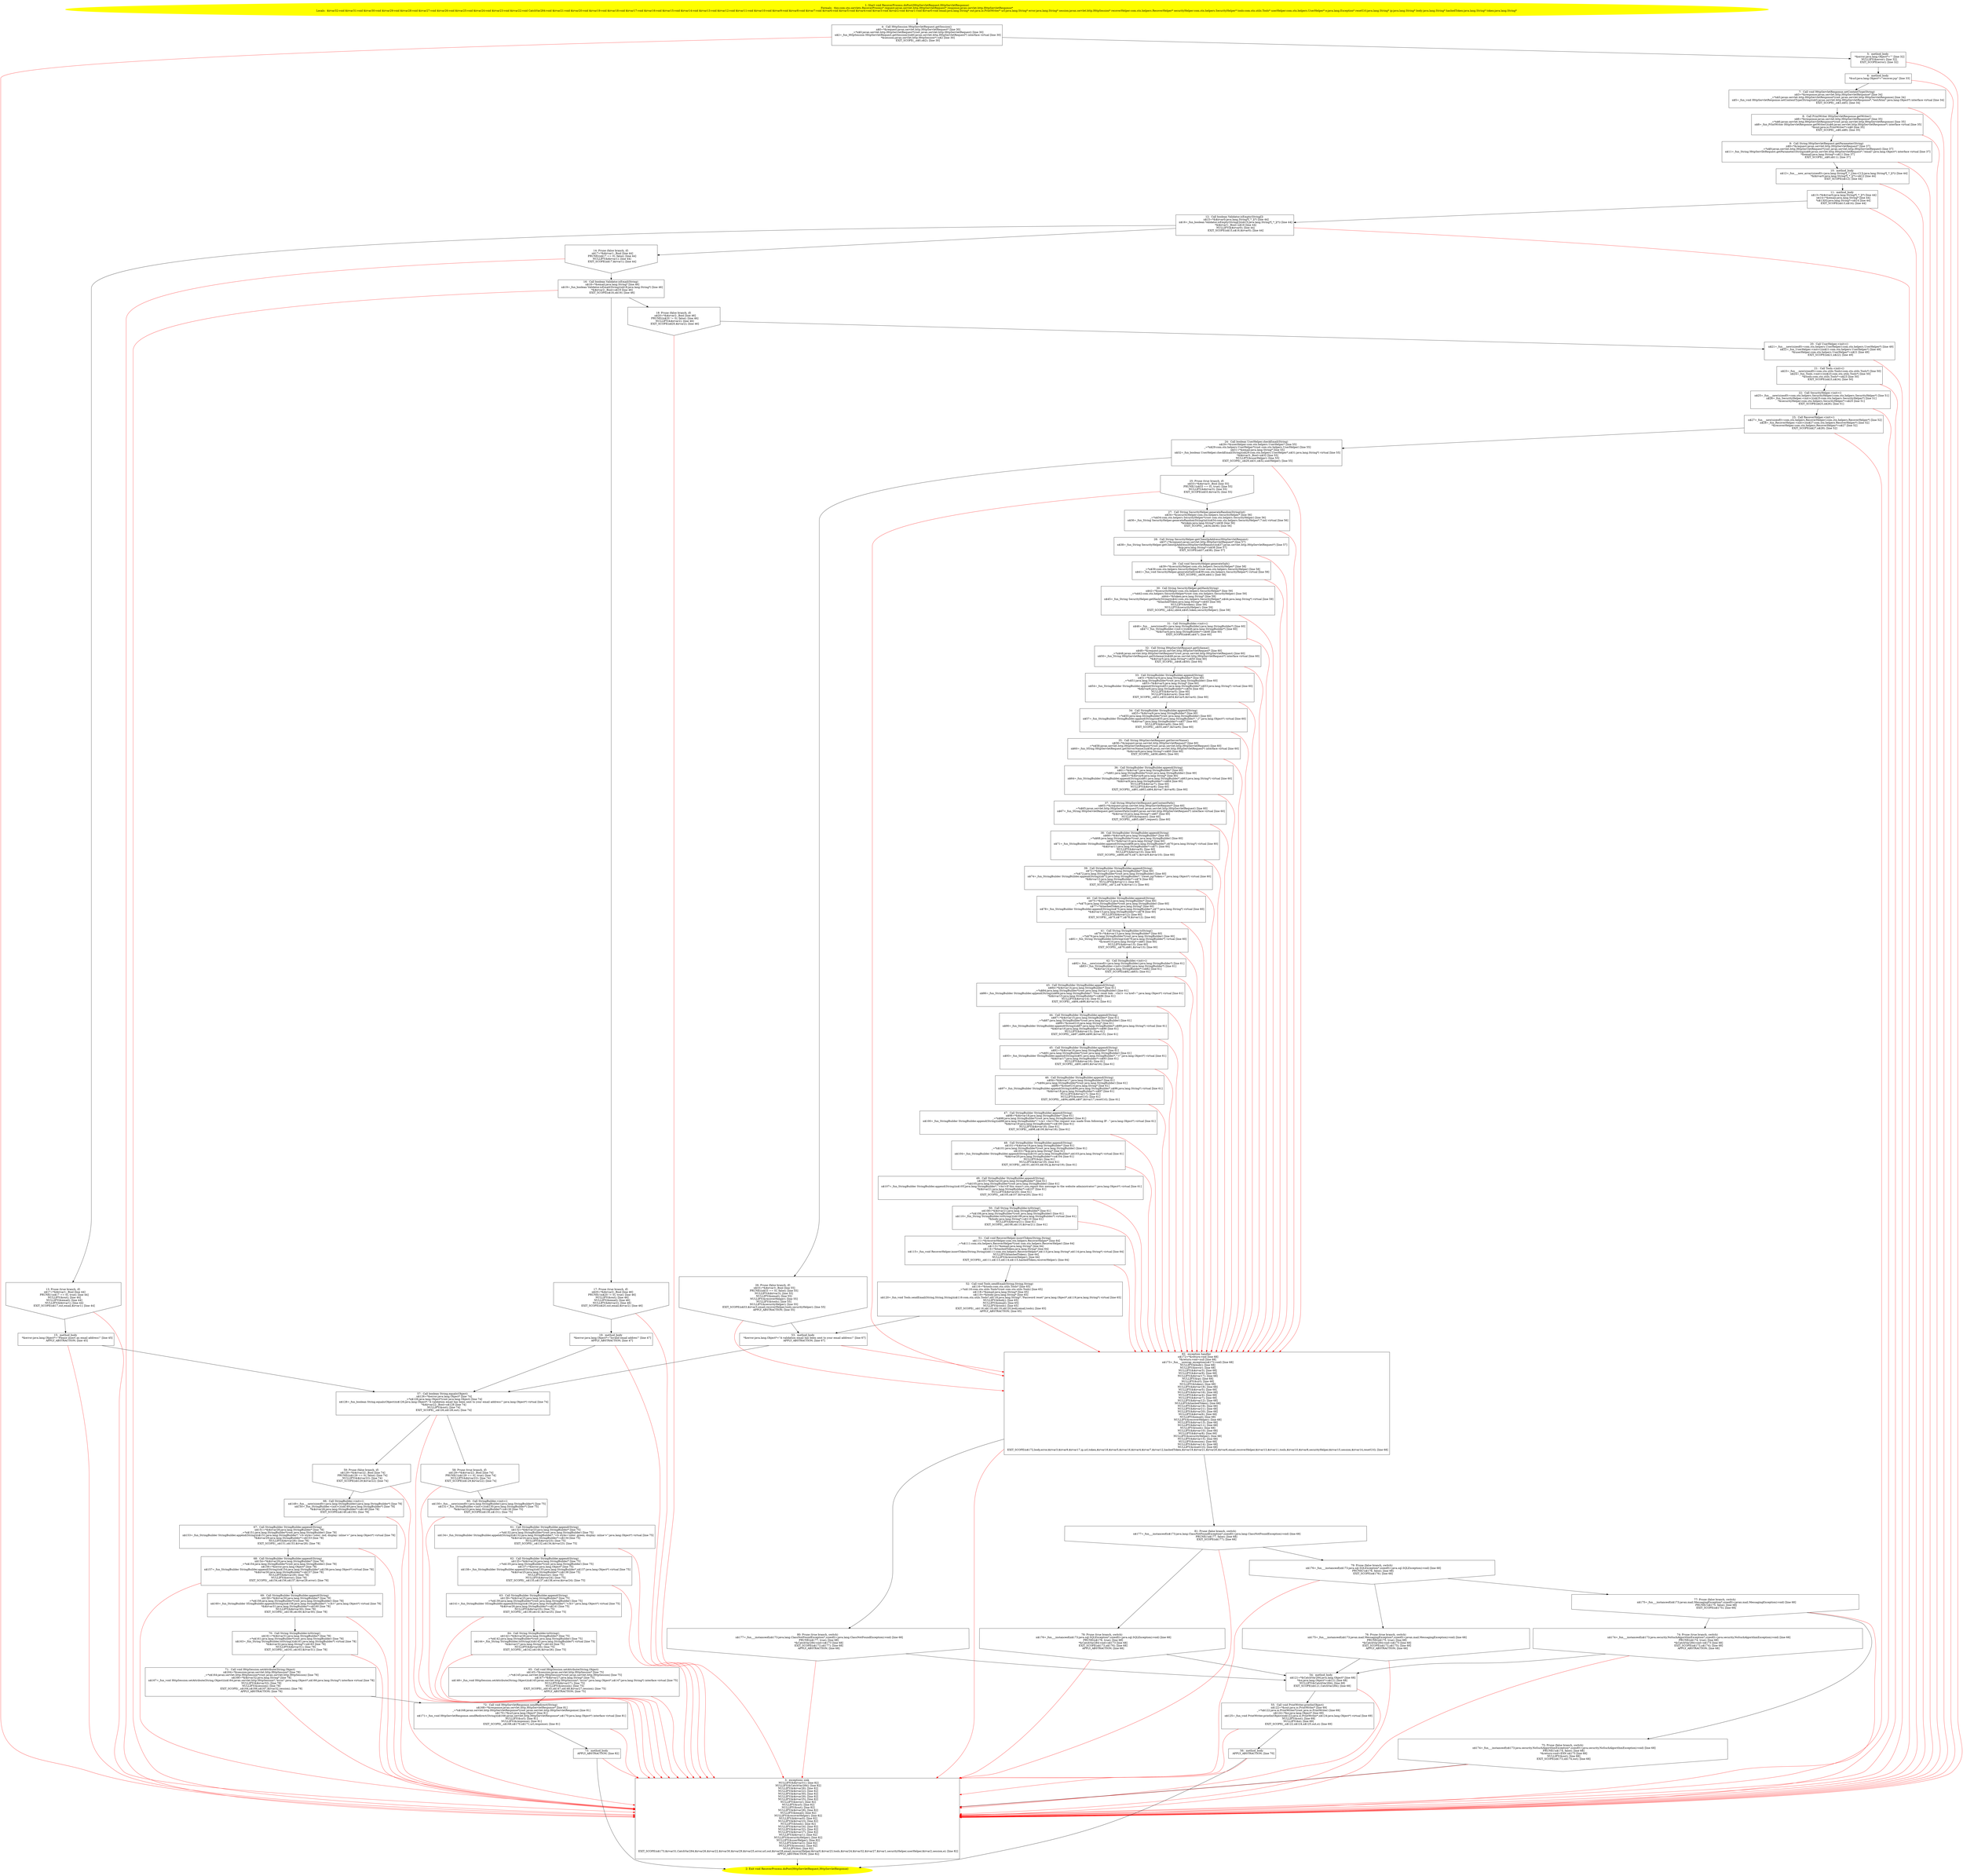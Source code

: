 /* @generated */
digraph cfg {
"com.stn.servlets.RecoverProcess.doPost(javax.servlet.http.HttpServletRequest,javax.servlet.http.Http.840c627849a7138f972f602476fafb9c_1" [label="1: Start void RecoverProcess.doPost(HttpServletRequest,HttpServletResponse)\nFormals:  this:com.stn.servlets.RecoverProcess* request:javax.servlet.http.HttpServletRequest* response:javax.servlet.http.HttpServletResponse*\nLocals:  $irvar32:void $irvar31:void $irvar30:void $irvar29:void $irvar28:void $irvar27:void $irvar26:void $irvar25:void $irvar24:void $irvar23:void $irvar22:void CatchVar284:void $irvar21:void $irvar20:void $irvar19:void $irvar18:void $irvar17:void $irvar16:void $irvar15:void $irvar14:void $irvar13:void $irvar12:void $irvar11:void $irvar10:void $irvar9:void $irvar8:void $irvar7:void $irvar6:void $irvar5:void $irvar4:void $irvar3:void $irvar2:void $irvar1:void $irvar0:void email:java.lang.String* out:java.io.PrintWriter* url:java.lang.String* error:java.lang.String* session:javax.servlet.http.HttpSession* recoverHelper:com.stn.helpers.RecoverHelper* securityHelper:com.stn.helpers.SecurityHelper* tools:com.stn.utils.Tools* userHelper:com.stn.helpers.UserHelper* e:java.lang.Exception* resetUrl:java.lang.String* ip:java.lang.String* body:java.lang.String* hashedToken:java.lang.String* token:java.lang.String* \n  " color=yellow style=filled]
	

	 "com.stn.servlets.RecoverProcess.doPost(javax.servlet.http.HttpServletRequest,javax.servlet.http.Http.840c627849a7138f972f602476fafb9c_1" -> "com.stn.servlets.RecoverProcess.doPost(javax.servlet.http.HttpServletRequest,javax.servlet.http.Http.840c627849a7138f972f602476fafb9c_4" ;
"com.stn.servlets.RecoverProcess.doPost(javax.servlet.http.HttpServletRequest,javax.servlet.http.Http.840c627849a7138f972f602476fafb9c_2" [label="2: Exit void RecoverProcess.doPost(HttpServletRequest,HttpServletResponse) \n  " color=yellow style=filled]
	

"com.stn.servlets.RecoverProcess.doPost(javax.servlet.http.HttpServletRequest,javax.servlet.http.Http.840c627849a7138f972f602476fafb9c_3" [label="3:  exceptions sink \n   NULLIFY(&$irvar31); [line 82]\n  NULLIFY(&CatchVar284); [line 82]\n  NULLIFY(&$irvar26); [line 82]\n  NULLIFY(&$irvar22); [line 82]\n  NULLIFY(&$irvar30); [line 82]\n  NULLIFY(&$irvar29); [line 82]\n  NULLIFY(&$irvar25); [line 82]\n  NULLIFY(&error); [line 82]\n  NULLIFY(&url); [line 82]\n  NULLIFY(&out); [line 82]\n  NULLIFY(&$irvar28); [line 82]\n  NULLIFY(&email); [line 82]\n  NULLIFY(&recoverHelper); [line 82]\n  NULLIFY(&$irvar0); [line 82]\n  NULLIFY(&$irvar23); [line 82]\n  NULLIFY(&tools); [line 82]\n  NULLIFY(&$irvar24); [line 82]\n  NULLIFY(&$irvar32); [line 82]\n  NULLIFY(&$irvar27); [line 82]\n  NULLIFY(&$irvar1); [line 82]\n  NULLIFY(&securityHelper); [line 82]\n  NULLIFY(&userHelper); [line 82]\n  NULLIFY(&$irvar2); [line 82]\n  NULLIFY(&session); [line 82]\n  NULLIFY(&e); [line 82]\n  EXIT_SCOPE(n$173,$irvar31,CatchVar284,$irvar26,$irvar22,$irvar30,$irvar29,$irvar25,error,url,out,$irvar28,email,recoverHelper,$irvar0,$irvar23,tools,$irvar24,$irvar32,$irvar27,$irvar1,securityHelper,userHelper,$irvar2,session,e); [line 82]\n  APPLY_ABSTRACTION; [line 82]\n " shape="box"]
	

	 "com.stn.servlets.RecoverProcess.doPost(javax.servlet.http.HttpServletRequest,javax.servlet.http.Http.840c627849a7138f972f602476fafb9c_3" -> "com.stn.servlets.RecoverProcess.doPost(javax.servlet.http.HttpServletRequest,javax.servlet.http.Http.840c627849a7138f972f602476fafb9c_2" ;
"com.stn.servlets.RecoverProcess.doPost(javax.servlet.http.HttpServletRequest,javax.servlet.http.Http.840c627849a7138f972f602476fafb9c_4" [label="4:  Call HttpSession HttpServletRequest.getSession() \n   n$0=*&request:javax.servlet.http.HttpServletRequest* [line 30]\n  _=*n$0:javax.servlet.http.HttpServletRequest*(root javax.servlet.http.HttpServletRequest) [line 30]\n  n$2=_fun_HttpSession HttpServletRequest.getSession()(n$0:javax.servlet.http.HttpServletRequest*) interface virtual [line 30]\n  *&session:javax.servlet.http.HttpSession*=n$2 [line 30]\n  EXIT_SCOPE(_,n$0,n$2); [line 30]\n " shape="box"]
	

	 "com.stn.servlets.RecoverProcess.doPost(javax.servlet.http.HttpServletRequest,javax.servlet.http.Http.840c627849a7138f972f602476fafb9c_4" -> "com.stn.servlets.RecoverProcess.doPost(javax.servlet.http.HttpServletRequest,javax.servlet.http.Http.840c627849a7138f972f602476fafb9c_5" ;
	 "com.stn.servlets.RecoverProcess.doPost(javax.servlet.http.HttpServletRequest,javax.servlet.http.Http.840c627849a7138f972f602476fafb9c_4" -> "com.stn.servlets.RecoverProcess.doPost(javax.servlet.http.HttpServletRequest,javax.servlet.http.Http.840c627849a7138f972f602476fafb9c_3" [color="red" ];
"com.stn.servlets.RecoverProcess.doPost(javax.servlet.http.HttpServletRequest,javax.servlet.http.Http.840c627849a7138f972f602476fafb9c_5" [label="5:  method_body \n   *&error:java.lang.Object*=\"\" [line 32]\n  NULLIFY(&error); [line 32]\n  EXIT_SCOPE(error); [line 32]\n " shape="box"]
	

	 "com.stn.servlets.RecoverProcess.doPost(javax.servlet.http.HttpServletRequest,javax.servlet.http.Http.840c627849a7138f972f602476fafb9c_5" -> "com.stn.servlets.RecoverProcess.doPost(javax.servlet.http.HttpServletRequest,javax.servlet.http.Http.840c627849a7138f972f602476fafb9c_6" ;
	 "com.stn.servlets.RecoverProcess.doPost(javax.servlet.http.HttpServletRequest,javax.servlet.http.Http.840c627849a7138f972f602476fafb9c_5" -> "com.stn.servlets.RecoverProcess.doPost(javax.servlet.http.HttpServletRequest,javax.servlet.http.Http.840c627849a7138f972f602476fafb9c_3" [color="red" ];
"com.stn.servlets.RecoverProcess.doPost(javax.servlet.http.HttpServletRequest,javax.servlet.http.Http.840c627849a7138f972f602476fafb9c_6" [label="6:  method_body \n   *&url:java.lang.Object*=\"recover.jsp\" [line 33]\n " shape="box"]
	

	 "com.stn.servlets.RecoverProcess.doPost(javax.servlet.http.HttpServletRequest,javax.servlet.http.Http.840c627849a7138f972f602476fafb9c_6" -> "com.stn.servlets.RecoverProcess.doPost(javax.servlet.http.HttpServletRequest,javax.servlet.http.Http.840c627849a7138f972f602476fafb9c_7" ;
	 "com.stn.servlets.RecoverProcess.doPost(javax.servlet.http.HttpServletRequest,javax.servlet.http.Http.840c627849a7138f972f602476fafb9c_6" -> "com.stn.servlets.RecoverProcess.doPost(javax.servlet.http.HttpServletRequest,javax.servlet.http.Http.840c627849a7138f972f602476fafb9c_3" [color="red" ];
"com.stn.servlets.RecoverProcess.doPost(javax.servlet.http.HttpServletRequest,javax.servlet.http.Http.840c627849a7138f972f602476fafb9c_7" [label="7:  Call void HttpServletResponse.setContentType(String) \n   n$3=*&response:javax.servlet.http.HttpServletResponse* [line 34]\n  _=*n$3:javax.servlet.http.HttpServletResponse*(root javax.servlet.http.HttpServletResponse) [line 34]\n  n$5=_fun_void HttpServletResponse.setContentType(String)(n$3:javax.servlet.http.HttpServletResponse*,\"text/html\":java.lang.Object*) interface virtual [line 34]\n  EXIT_SCOPE(_,n$3,n$5); [line 34]\n " shape="box"]
	

	 "com.stn.servlets.RecoverProcess.doPost(javax.servlet.http.HttpServletRequest,javax.servlet.http.Http.840c627849a7138f972f602476fafb9c_7" -> "com.stn.servlets.RecoverProcess.doPost(javax.servlet.http.HttpServletRequest,javax.servlet.http.Http.840c627849a7138f972f602476fafb9c_8" ;
	 "com.stn.servlets.RecoverProcess.doPost(javax.servlet.http.HttpServletRequest,javax.servlet.http.Http.840c627849a7138f972f602476fafb9c_7" -> "com.stn.servlets.RecoverProcess.doPost(javax.servlet.http.HttpServletRequest,javax.servlet.http.Http.840c627849a7138f972f602476fafb9c_3" [color="red" ];
"com.stn.servlets.RecoverProcess.doPost(javax.servlet.http.HttpServletRequest,javax.servlet.http.Http.840c627849a7138f972f602476fafb9c_8" [label="8:  Call PrintWriter HttpServletResponse.getWriter() \n   n$6=*&response:javax.servlet.http.HttpServletResponse* [line 35]\n  _=*n$6:javax.servlet.http.HttpServletResponse*(root javax.servlet.http.HttpServletResponse) [line 35]\n  n$8=_fun_PrintWriter HttpServletResponse.getWriter()(n$6:javax.servlet.http.HttpServletResponse*) interface virtual [line 35]\n  *&out:java.io.PrintWriter*=n$8 [line 35]\n  EXIT_SCOPE(_,n$6,n$8); [line 35]\n " shape="box"]
	

	 "com.stn.servlets.RecoverProcess.doPost(javax.servlet.http.HttpServletRequest,javax.servlet.http.Http.840c627849a7138f972f602476fafb9c_8" -> "com.stn.servlets.RecoverProcess.doPost(javax.servlet.http.HttpServletRequest,javax.servlet.http.Http.840c627849a7138f972f602476fafb9c_9" ;
	 "com.stn.servlets.RecoverProcess.doPost(javax.servlet.http.HttpServletRequest,javax.servlet.http.Http.840c627849a7138f972f602476fafb9c_8" -> "com.stn.servlets.RecoverProcess.doPost(javax.servlet.http.HttpServletRequest,javax.servlet.http.Http.840c627849a7138f972f602476fafb9c_3" [color="red" ];
"com.stn.servlets.RecoverProcess.doPost(javax.servlet.http.HttpServletRequest,javax.servlet.http.Http.840c627849a7138f972f602476fafb9c_9" [label="9:  Call String HttpServletRequest.getParameter(String) \n   n$9=*&request:javax.servlet.http.HttpServletRequest* [line 37]\n  _=*n$9:javax.servlet.http.HttpServletRequest*(root javax.servlet.http.HttpServletRequest) [line 37]\n  n$11=_fun_String HttpServletRequest.getParameter(String)(n$9:javax.servlet.http.HttpServletRequest*,\"email\":java.lang.Object*) interface virtual [line 37]\n  *&email:java.lang.String*=n$11 [line 37]\n  EXIT_SCOPE(_,n$9,n$11); [line 37]\n " shape="box"]
	

	 "com.stn.servlets.RecoverProcess.doPost(javax.servlet.http.HttpServletRequest,javax.servlet.http.Http.840c627849a7138f972f602476fafb9c_9" -> "com.stn.servlets.RecoverProcess.doPost(javax.servlet.http.HttpServletRequest,javax.servlet.http.Http.840c627849a7138f972f602476fafb9c_10" ;
	 "com.stn.servlets.RecoverProcess.doPost(javax.servlet.http.HttpServletRequest,javax.servlet.http.Http.840c627849a7138f972f602476fafb9c_9" -> "com.stn.servlets.RecoverProcess.doPost(javax.servlet.http.HttpServletRequest,javax.servlet.http.Http.840c627849a7138f972f602476fafb9c_3" [color="red" ];
"com.stn.servlets.RecoverProcess.doPost(javax.servlet.http.HttpServletRequest,javax.servlet.http.Http.840c627849a7138f972f602476fafb9c_10" [label="10:  method_body \n   n$12=_fun___new_array(sizeof(t=java.lang.String*[_*_];len=[1]):java.lang.String*[_*_](*)) [line 44]\n  *&$irvar0:java.lang.String*[_*_](*)=n$12 [line 44]\n  EXIT_SCOPE(n$12); [line 44]\n " shape="box"]
	

	 "com.stn.servlets.RecoverProcess.doPost(javax.servlet.http.HttpServletRequest,javax.servlet.http.Http.840c627849a7138f972f602476fafb9c_10" -> "com.stn.servlets.RecoverProcess.doPost(javax.servlet.http.HttpServletRequest,javax.servlet.http.Http.840c627849a7138f972f602476fafb9c_11" ;
	 "com.stn.servlets.RecoverProcess.doPost(javax.servlet.http.HttpServletRequest,javax.servlet.http.Http.840c627849a7138f972f602476fafb9c_10" -> "com.stn.servlets.RecoverProcess.doPost(javax.servlet.http.HttpServletRequest,javax.servlet.http.Http.840c627849a7138f972f602476fafb9c_3" [color="red" ];
"com.stn.servlets.RecoverProcess.doPost(javax.servlet.http.HttpServletRequest,javax.servlet.http.Http.840c627849a7138f972f602476fafb9c_11" [label="11:  method_body \n   n$13=*&$irvar0:java.lang.String*[_*_](*) [line 44]\n  n$14=*&email:java.lang.String* [line 44]\n  *n$13[0]:java.lang.String*=n$14 [line 44]\n  EXIT_SCOPE(n$13,n$14); [line 44]\n " shape="box"]
	

	 "com.stn.servlets.RecoverProcess.doPost(javax.servlet.http.HttpServletRequest,javax.servlet.http.Http.840c627849a7138f972f602476fafb9c_11" -> "com.stn.servlets.RecoverProcess.doPost(javax.servlet.http.HttpServletRequest,javax.servlet.http.Http.840c627849a7138f972f602476fafb9c_12" ;
	 "com.stn.servlets.RecoverProcess.doPost(javax.servlet.http.HttpServletRequest,javax.servlet.http.Http.840c627849a7138f972f602476fafb9c_11" -> "com.stn.servlets.RecoverProcess.doPost(javax.servlet.http.HttpServletRequest,javax.servlet.http.Http.840c627849a7138f972f602476fafb9c_3" [color="red" ];
"com.stn.servlets.RecoverProcess.doPost(javax.servlet.http.HttpServletRequest,javax.servlet.http.Http.840c627849a7138f972f602476fafb9c_12" [label="12:  Call boolean Validator.isEmpty(String[]) \n   n$15=*&$irvar0:java.lang.String*[_*_](*) [line 44]\n  n$16=_fun_boolean Validator.isEmpty(String[])(n$15:java.lang.String*[_*_](*)) [line 44]\n  *&$irvar1:_Bool=n$16 [line 44]\n  NULLIFY(&$irvar0); [line 44]\n  EXIT_SCOPE(n$15,n$16,$irvar0); [line 44]\n " shape="box"]
	

	 "com.stn.servlets.RecoverProcess.doPost(javax.servlet.http.HttpServletRequest,javax.servlet.http.Http.840c627849a7138f972f602476fafb9c_12" -> "com.stn.servlets.RecoverProcess.doPost(javax.servlet.http.HttpServletRequest,javax.servlet.http.Http.840c627849a7138f972f602476fafb9c_13" ;
	 "com.stn.servlets.RecoverProcess.doPost(javax.servlet.http.HttpServletRequest,javax.servlet.http.Http.840c627849a7138f972f602476fafb9c_12" -> "com.stn.servlets.RecoverProcess.doPost(javax.servlet.http.HttpServletRequest,javax.servlet.http.Http.840c627849a7138f972f602476fafb9c_14" ;
	 "com.stn.servlets.RecoverProcess.doPost(javax.servlet.http.HttpServletRequest,javax.servlet.http.Http.840c627849a7138f972f602476fafb9c_12" -> "com.stn.servlets.RecoverProcess.doPost(javax.servlet.http.HttpServletRequest,javax.servlet.http.Http.840c627849a7138f972f602476fafb9c_3" [color="red" ];
"com.stn.servlets.RecoverProcess.doPost(javax.servlet.http.HttpServletRequest,javax.servlet.http.Http.840c627849a7138f972f602476fafb9c_13" [label="13: Prune (true branch, if) \n   n$17=*&$irvar1:_Bool [line 44]\n  PRUNE(!(n$17 == 0), true); [line 44]\n  NULLIFY(&out); [line 44]\n  NULLIFY(&email); [line 44]\n  NULLIFY(&$irvar1); [line 44]\n  EXIT_SCOPE(n$17,out,email,$irvar1); [line 44]\n " shape="invhouse"]
	

	 "com.stn.servlets.RecoverProcess.doPost(javax.servlet.http.HttpServletRequest,javax.servlet.http.Http.840c627849a7138f972f602476fafb9c_13" -> "com.stn.servlets.RecoverProcess.doPost(javax.servlet.http.HttpServletRequest,javax.servlet.http.Http.840c627849a7138f972f602476fafb9c_15" ;
	 "com.stn.servlets.RecoverProcess.doPost(javax.servlet.http.HttpServletRequest,javax.servlet.http.Http.840c627849a7138f972f602476fafb9c_13" -> "com.stn.servlets.RecoverProcess.doPost(javax.servlet.http.HttpServletRequest,javax.servlet.http.Http.840c627849a7138f972f602476fafb9c_3" [color="red" ];
"com.stn.servlets.RecoverProcess.doPost(javax.servlet.http.HttpServletRequest,javax.servlet.http.Http.840c627849a7138f972f602476fafb9c_14" [label="14: Prune (false branch, if) \n   n$17=*&$irvar1:_Bool [line 44]\n  PRUNE((n$17 == 0), false); [line 44]\n  NULLIFY(&$irvar1); [line 44]\n  EXIT_SCOPE(n$17,$irvar1); [line 44]\n " shape="invhouse"]
	

	 "com.stn.servlets.RecoverProcess.doPost(javax.servlet.http.HttpServletRequest,javax.servlet.http.Http.840c627849a7138f972f602476fafb9c_14" -> "com.stn.servlets.RecoverProcess.doPost(javax.servlet.http.HttpServletRequest,javax.servlet.http.Http.840c627849a7138f972f602476fafb9c_16" ;
	 "com.stn.servlets.RecoverProcess.doPost(javax.servlet.http.HttpServletRequest,javax.servlet.http.Http.840c627849a7138f972f602476fafb9c_14" -> "com.stn.servlets.RecoverProcess.doPost(javax.servlet.http.HttpServletRequest,javax.servlet.http.Http.840c627849a7138f972f602476fafb9c_3" [color="red" ];
"com.stn.servlets.RecoverProcess.doPost(javax.servlet.http.HttpServletRequest,javax.servlet.http.Http.840c627849a7138f972f602476fafb9c_15" [label="15:  method_body \n   *&error:java.lang.Object*=\"Please insert an email address!\" [line 45]\n  APPLY_ABSTRACTION; [line 45]\n " shape="box"]
	

	 "com.stn.servlets.RecoverProcess.doPost(javax.servlet.http.HttpServletRequest,javax.servlet.http.Http.840c627849a7138f972f602476fafb9c_15" -> "com.stn.servlets.RecoverProcess.doPost(javax.servlet.http.HttpServletRequest,javax.servlet.http.Http.840c627849a7138f972f602476fafb9c_57" ;
	 "com.stn.servlets.RecoverProcess.doPost(javax.servlet.http.HttpServletRequest,javax.servlet.http.Http.840c627849a7138f972f602476fafb9c_15" -> "com.stn.servlets.RecoverProcess.doPost(javax.servlet.http.HttpServletRequest,javax.servlet.http.Http.840c627849a7138f972f602476fafb9c_3" [color="red" ];
"com.stn.servlets.RecoverProcess.doPost(javax.servlet.http.HttpServletRequest,javax.servlet.http.Http.840c627849a7138f972f602476fafb9c_16" [label="16:  Call boolean Validator.isEmail(String) \n   n$18=*&email:java.lang.String* [line 46]\n  n$19=_fun_boolean Validator.isEmail(String)(n$18:java.lang.String*) [line 46]\n  *&$irvar2:_Bool=n$19 [line 46]\n  EXIT_SCOPE(n$18,n$19); [line 46]\n " shape="box"]
	

	 "com.stn.servlets.RecoverProcess.doPost(javax.servlet.http.HttpServletRequest,javax.servlet.http.Http.840c627849a7138f972f602476fafb9c_16" -> "com.stn.servlets.RecoverProcess.doPost(javax.servlet.http.HttpServletRequest,javax.servlet.http.Http.840c627849a7138f972f602476fafb9c_17" ;
	 "com.stn.servlets.RecoverProcess.doPost(javax.servlet.http.HttpServletRequest,javax.servlet.http.Http.840c627849a7138f972f602476fafb9c_16" -> "com.stn.servlets.RecoverProcess.doPost(javax.servlet.http.HttpServletRequest,javax.servlet.http.Http.840c627849a7138f972f602476fafb9c_18" ;
	 "com.stn.servlets.RecoverProcess.doPost(javax.servlet.http.HttpServletRequest,javax.servlet.http.Http.840c627849a7138f972f602476fafb9c_16" -> "com.stn.servlets.RecoverProcess.doPost(javax.servlet.http.HttpServletRequest,javax.servlet.http.Http.840c627849a7138f972f602476fafb9c_3" [color="red" ];
"com.stn.servlets.RecoverProcess.doPost(javax.servlet.http.HttpServletRequest,javax.servlet.http.Http.840c627849a7138f972f602476fafb9c_17" [label="17: Prune (true branch, if) \n   n$20=*&$irvar2:_Bool [line 46]\n  PRUNE(!(n$20 != 0), true); [line 46]\n  NULLIFY(&out); [line 46]\n  NULLIFY(&email); [line 46]\n  NULLIFY(&$irvar2); [line 46]\n  EXIT_SCOPE(n$20,out,email,$irvar2); [line 46]\n " shape="invhouse"]
	

	 "com.stn.servlets.RecoverProcess.doPost(javax.servlet.http.HttpServletRequest,javax.servlet.http.Http.840c627849a7138f972f602476fafb9c_17" -> "com.stn.servlets.RecoverProcess.doPost(javax.servlet.http.HttpServletRequest,javax.servlet.http.Http.840c627849a7138f972f602476fafb9c_19" ;
	 "com.stn.servlets.RecoverProcess.doPost(javax.servlet.http.HttpServletRequest,javax.servlet.http.Http.840c627849a7138f972f602476fafb9c_17" -> "com.stn.servlets.RecoverProcess.doPost(javax.servlet.http.HttpServletRequest,javax.servlet.http.Http.840c627849a7138f972f602476fafb9c_3" [color="red" ];
"com.stn.servlets.RecoverProcess.doPost(javax.servlet.http.HttpServletRequest,javax.servlet.http.Http.840c627849a7138f972f602476fafb9c_18" [label="18: Prune (false branch, if) \n   n$20=*&$irvar2:_Bool [line 46]\n  PRUNE((n$20 != 0), false); [line 46]\n  NULLIFY(&$irvar2); [line 46]\n  EXIT_SCOPE(n$20,$irvar2); [line 46]\n " shape="invhouse"]
	

	 "com.stn.servlets.RecoverProcess.doPost(javax.servlet.http.HttpServletRequest,javax.servlet.http.Http.840c627849a7138f972f602476fafb9c_18" -> "com.stn.servlets.RecoverProcess.doPost(javax.servlet.http.HttpServletRequest,javax.servlet.http.Http.840c627849a7138f972f602476fafb9c_20" ;
	 "com.stn.servlets.RecoverProcess.doPost(javax.servlet.http.HttpServletRequest,javax.servlet.http.Http.840c627849a7138f972f602476fafb9c_18" -> "com.stn.servlets.RecoverProcess.doPost(javax.servlet.http.HttpServletRequest,javax.servlet.http.Http.840c627849a7138f972f602476fafb9c_3" [color="red" ];
"com.stn.servlets.RecoverProcess.doPost(javax.servlet.http.HttpServletRequest,javax.servlet.http.Http.840c627849a7138f972f602476fafb9c_19" [label="19:  method_body \n   *&error:java.lang.Object*=\"Invalid email addres!\" [line 47]\n  APPLY_ABSTRACTION; [line 47]\n " shape="box"]
	

	 "com.stn.servlets.RecoverProcess.doPost(javax.servlet.http.HttpServletRequest,javax.servlet.http.Http.840c627849a7138f972f602476fafb9c_19" -> "com.stn.servlets.RecoverProcess.doPost(javax.servlet.http.HttpServletRequest,javax.servlet.http.Http.840c627849a7138f972f602476fafb9c_57" ;
	 "com.stn.servlets.RecoverProcess.doPost(javax.servlet.http.HttpServletRequest,javax.servlet.http.Http.840c627849a7138f972f602476fafb9c_19" -> "com.stn.servlets.RecoverProcess.doPost(javax.servlet.http.HttpServletRequest,javax.servlet.http.Http.840c627849a7138f972f602476fafb9c_3" [color="red" ];
"com.stn.servlets.RecoverProcess.doPost(javax.servlet.http.HttpServletRequest,javax.servlet.http.Http.840c627849a7138f972f602476fafb9c_20" [label="20:  Call UserHelper.<init>() \n   n$21=_fun___new(sizeof(t=com.stn.helpers.UserHelper):com.stn.helpers.UserHelper*) [line 49]\n  n$22=_fun_UserHelper.<init>()(n$21:com.stn.helpers.UserHelper*) [line 49]\n  *&userHelper:com.stn.helpers.UserHelper*=n$21 [line 49]\n  EXIT_SCOPE(n$21,n$22); [line 49]\n " shape="box"]
	

	 "com.stn.servlets.RecoverProcess.doPost(javax.servlet.http.HttpServletRequest,javax.servlet.http.Http.840c627849a7138f972f602476fafb9c_20" -> "com.stn.servlets.RecoverProcess.doPost(javax.servlet.http.HttpServletRequest,javax.servlet.http.Http.840c627849a7138f972f602476fafb9c_21" ;
	 "com.stn.servlets.RecoverProcess.doPost(javax.servlet.http.HttpServletRequest,javax.servlet.http.Http.840c627849a7138f972f602476fafb9c_20" -> "com.stn.servlets.RecoverProcess.doPost(javax.servlet.http.HttpServletRequest,javax.servlet.http.Http.840c627849a7138f972f602476fafb9c_3" [color="red" ];
"com.stn.servlets.RecoverProcess.doPost(javax.servlet.http.HttpServletRequest,javax.servlet.http.Http.840c627849a7138f972f602476fafb9c_21" [label="21:  Call Tools.<init>() \n   n$23=_fun___new(sizeof(t=com.stn.utils.Tools):com.stn.utils.Tools*) [line 50]\n  n$24=_fun_Tools.<init>()(n$23:com.stn.utils.Tools*) [line 50]\n  *&tools:com.stn.utils.Tools*=n$23 [line 50]\n  EXIT_SCOPE(n$23,n$24); [line 50]\n " shape="box"]
	

	 "com.stn.servlets.RecoverProcess.doPost(javax.servlet.http.HttpServletRequest,javax.servlet.http.Http.840c627849a7138f972f602476fafb9c_21" -> "com.stn.servlets.RecoverProcess.doPost(javax.servlet.http.HttpServletRequest,javax.servlet.http.Http.840c627849a7138f972f602476fafb9c_22" ;
	 "com.stn.servlets.RecoverProcess.doPost(javax.servlet.http.HttpServletRequest,javax.servlet.http.Http.840c627849a7138f972f602476fafb9c_21" -> "com.stn.servlets.RecoverProcess.doPost(javax.servlet.http.HttpServletRequest,javax.servlet.http.Http.840c627849a7138f972f602476fafb9c_3" [color="red" ];
"com.stn.servlets.RecoverProcess.doPost(javax.servlet.http.HttpServletRequest,javax.servlet.http.Http.840c627849a7138f972f602476fafb9c_22" [label="22:  Call SecurityHelper.<init>() \n   n$25=_fun___new(sizeof(t=com.stn.helpers.SecurityHelper):com.stn.helpers.SecurityHelper*) [line 51]\n  n$26=_fun_SecurityHelper.<init>()(n$25:com.stn.helpers.SecurityHelper*) [line 51]\n  *&securityHelper:com.stn.helpers.SecurityHelper*=n$25 [line 51]\n  EXIT_SCOPE(n$25,n$26); [line 51]\n " shape="box"]
	

	 "com.stn.servlets.RecoverProcess.doPost(javax.servlet.http.HttpServletRequest,javax.servlet.http.Http.840c627849a7138f972f602476fafb9c_22" -> "com.stn.servlets.RecoverProcess.doPost(javax.servlet.http.HttpServletRequest,javax.servlet.http.Http.840c627849a7138f972f602476fafb9c_23" ;
	 "com.stn.servlets.RecoverProcess.doPost(javax.servlet.http.HttpServletRequest,javax.servlet.http.Http.840c627849a7138f972f602476fafb9c_22" -> "com.stn.servlets.RecoverProcess.doPost(javax.servlet.http.HttpServletRequest,javax.servlet.http.Http.840c627849a7138f972f602476fafb9c_3" [color="red" ];
"com.stn.servlets.RecoverProcess.doPost(javax.servlet.http.HttpServletRequest,javax.servlet.http.Http.840c627849a7138f972f602476fafb9c_23" [label="23:  Call RecoverHelper.<init>() \n   n$27=_fun___new(sizeof(t=com.stn.helpers.RecoverHelper):com.stn.helpers.RecoverHelper*) [line 52]\n  n$28=_fun_RecoverHelper.<init>()(n$27:com.stn.helpers.RecoverHelper*) [line 52]\n  *&recoverHelper:com.stn.helpers.RecoverHelper*=n$27 [line 52]\n  EXIT_SCOPE(n$27,n$28); [line 52]\n " shape="box"]
	

	 "com.stn.servlets.RecoverProcess.doPost(javax.servlet.http.HttpServletRequest,javax.servlet.http.Http.840c627849a7138f972f602476fafb9c_23" -> "com.stn.servlets.RecoverProcess.doPost(javax.servlet.http.HttpServletRequest,javax.servlet.http.Http.840c627849a7138f972f602476fafb9c_24" ;
	 "com.stn.servlets.RecoverProcess.doPost(javax.servlet.http.HttpServletRequest,javax.servlet.http.Http.840c627849a7138f972f602476fafb9c_23" -> "com.stn.servlets.RecoverProcess.doPost(javax.servlet.http.HttpServletRequest,javax.servlet.http.Http.840c627849a7138f972f602476fafb9c_3" [color="red" ];
"com.stn.servlets.RecoverProcess.doPost(javax.servlet.http.HttpServletRequest,javax.servlet.http.Http.840c627849a7138f972f602476fafb9c_24" [label="24:  Call boolean UserHelper.checkEmail(String) \n   n$29=*&userHelper:com.stn.helpers.UserHelper* [line 55]\n  _=*n$29:com.stn.helpers.UserHelper*(root com.stn.helpers.UserHelper) [line 55]\n  n$31=*&email:java.lang.String* [line 55]\n  n$32=_fun_boolean UserHelper.checkEmail(String)(n$29:com.stn.helpers.UserHelper*,n$31:java.lang.String*) virtual [line 55]\n  *&$irvar3:_Bool=n$32 [line 55]\n  NULLIFY(&userHelper); [line 55]\n  EXIT_SCOPE(_,n$29,n$31,n$32,userHelper); [line 55]\n " shape="box"]
	

	 "com.stn.servlets.RecoverProcess.doPost(javax.servlet.http.HttpServletRequest,javax.servlet.http.Http.840c627849a7138f972f602476fafb9c_24" -> "com.stn.servlets.RecoverProcess.doPost(javax.servlet.http.HttpServletRequest,javax.servlet.http.Http.840c627849a7138f972f602476fafb9c_25" ;
	 "com.stn.servlets.RecoverProcess.doPost(javax.servlet.http.HttpServletRequest,javax.servlet.http.Http.840c627849a7138f972f602476fafb9c_24" -> "com.stn.servlets.RecoverProcess.doPost(javax.servlet.http.HttpServletRequest,javax.servlet.http.Http.840c627849a7138f972f602476fafb9c_26" ;
	 "com.stn.servlets.RecoverProcess.doPost(javax.servlet.http.HttpServletRequest,javax.servlet.http.Http.840c627849a7138f972f602476fafb9c_24" -> "com.stn.servlets.RecoverProcess.doPost(javax.servlet.http.HttpServletRequest,javax.servlet.http.Http.840c627849a7138f972f602476fafb9c_82" [color="red" ];
"com.stn.servlets.RecoverProcess.doPost(javax.servlet.http.HttpServletRequest,javax.servlet.http.Http.840c627849a7138f972f602476fafb9c_25" [label="25: Prune (true branch, if) \n   n$33=*&$irvar3:_Bool [line 55]\n  PRUNE(!(n$33 == 0), true); [line 55]\n  NULLIFY(&$irvar3); [line 55]\n  EXIT_SCOPE(n$33,$irvar3); [line 55]\n " shape="invhouse"]
	

	 "com.stn.servlets.RecoverProcess.doPost(javax.servlet.http.HttpServletRequest,javax.servlet.http.Http.840c627849a7138f972f602476fafb9c_25" -> "com.stn.servlets.RecoverProcess.doPost(javax.servlet.http.HttpServletRequest,javax.servlet.http.Http.840c627849a7138f972f602476fafb9c_27" ;
	 "com.stn.servlets.RecoverProcess.doPost(javax.servlet.http.HttpServletRequest,javax.servlet.http.Http.840c627849a7138f972f602476fafb9c_25" -> "com.stn.servlets.RecoverProcess.doPost(javax.servlet.http.HttpServletRequest,javax.servlet.http.Http.840c627849a7138f972f602476fafb9c_82" [color="red" ];
"com.stn.servlets.RecoverProcess.doPost(javax.servlet.http.HttpServletRequest,javax.servlet.http.Http.840c627849a7138f972f602476fafb9c_26" [label="26: Prune (false branch, if) \n   n$33=*&$irvar3:_Bool [line 55]\n  PRUNE((n$33 == 0), false); [line 55]\n  NULLIFY(&$irvar3); [line 55]\n  NULLIFY(&email); [line 55]\n  NULLIFY(&recoverHelper); [line 55]\n  NULLIFY(&tools); [line 55]\n  NULLIFY(&securityHelper); [line 55]\n  EXIT_SCOPE(n$33,$irvar3,email,recoverHelper,tools,securityHelper); [line 55]\n  APPLY_ABSTRACTION; [line 55]\n " shape="invhouse"]
	

	 "com.stn.servlets.RecoverProcess.doPost(javax.servlet.http.HttpServletRequest,javax.servlet.http.Http.840c627849a7138f972f602476fafb9c_26" -> "com.stn.servlets.RecoverProcess.doPost(javax.servlet.http.HttpServletRequest,javax.servlet.http.Http.840c627849a7138f972f602476fafb9c_53" ;
	 "com.stn.servlets.RecoverProcess.doPost(javax.servlet.http.HttpServletRequest,javax.servlet.http.Http.840c627849a7138f972f602476fafb9c_26" -> "com.stn.servlets.RecoverProcess.doPost(javax.servlet.http.HttpServletRequest,javax.servlet.http.Http.840c627849a7138f972f602476fafb9c_82" [color="red" ];
"com.stn.servlets.RecoverProcess.doPost(javax.servlet.http.HttpServletRequest,javax.servlet.http.Http.840c627849a7138f972f602476fafb9c_27" [label="27:  Call String SecurityHelper.generateRandomString(int) \n   n$34=*&securityHelper:com.stn.helpers.SecurityHelper* [line 56]\n  _=*n$34:com.stn.helpers.SecurityHelper*(root com.stn.helpers.SecurityHelper) [line 56]\n  n$36=_fun_String SecurityHelper.generateRandomString(int)(n$34:com.stn.helpers.SecurityHelper*,7:int) virtual [line 56]\n  *&token:java.lang.String*=n$36 [line 56]\n  EXIT_SCOPE(_,n$34,n$36); [line 56]\n " shape="box"]
	

	 "com.stn.servlets.RecoverProcess.doPost(javax.servlet.http.HttpServletRequest,javax.servlet.http.Http.840c627849a7138f972f602476fafb9c_27" -> "com.stn.servlets.RecoverProcess.doPost(javax.servlet.http.HttpServletRequest,javax.servlet.http.Http.840c627849a7138f972f602476fafb9c_28" ;
	 "com.stn.servlets.RecoverProcess.doPost(javax.servlet.http.HttpServletRequest,javax.servlet.http.Http.840c627849a7138f972f602476fafb9c_27" -> "com.stn.servlets.RecoverProcess.doPost(javax.servlet.http.HttpServletRequest,javax.servlet.http.Http.840c627849a7138f972f602476fafb9c_82" [color="red" ];
"com.stn.servlets.RecoverProcess.doPost(javax.servlet.http.HttpServletRequest,javax.servlet.http.Http.840c627849a7138f972f602476fafb9c_28" [label="28:  Call String SecurityHelper.getClientIpAddress(HttpServletRequest) \n   n$37=*&request:javax.servlet.http.HttpServletRequest* [line 57]\n  n$38=_fun_String SecurityHelper.getClientIpAddress(HttpServletRequest)(n$37:javax.servlet.http.HttpServletRequest*) [line 57]\n  *&ip:java.lang.String*=n$38 [line 57]\n  EXIT_SCOPE(n$37,n$38); [line 57]\n " shape="box"]
	

	 "com.stn.servlets.RecoverProcess.doPost(javax.servlet.http.HttpServletRequest,javax.servlet.http.Http.840c627849a7138f972f602476fafb9c_28" -> "com.stn.servlets.RecoverProcess.doPost(javax.servlet.http.HttpServletRequest,javax.servlet.http.Http.840c627849a7138f972f602476fafb9c_29" ;
	 "com.stn.servlets.RecoverProcess.doPost(javax.servlet.http.HttpServletRequest,javax.servlet.http.Http.840c627849a7138f972f602476fafb9c_28" -> "com.stn.servlets.RecoverProcess.doPost(javax.servlet.http.HttpServletRequest,javax.servlet.http.Http.840c627849a7138f972f602476fafb9c_82" [color="red" ];
"com.stn.servlets.RecoverProcess.doPost(javax.servlet.http.HttpServletRequest,javax.servlet.http.Http.840c627849a7138f972f602476fafb9c_29" [label="29:  Call void SecurityHelper.generateSalt() \n   n$39=*&securityHelper:com.stn.helpers.SecurityHelper* [line 58]\n  _=*n$39:com.stn.helpers.SecurityHelper*(root com.stn.helpers.SecurityHelper) [line 58]\n  n$41=_fun_void SecurityHelper.generateSalt()(n$39:com.stn.helpers.SecurityHelper*) virtual [line 58]\n  EXIT_SCOPE(_,n$39,n$41); [line 58]\n " shape="box"]
	

	 "com.stn.servlets.RecoverProcess.doPost(javax.servlet.http.HttpServletRequest,javax.servlet.http.Http.840c627849a7138f972f602476fafb9c_29" -> "com.stn.servlets.RecoverProcess.doPost(javax.servlet.http.HttpServletRequest,javax.servlet.http.Http.840c627849a7138f972f602476fafb9c_30" ;
	 "com.stn.servlets.RecoverProcess.doPost(javax.servlet.http.HttpServletRequest,javax.servlet.http.Http.840c627849a7138f972f602476fafb9c_29" -> "com.stn.servlets.RecoverProcess.doPost(javax.servlet.http.HttpServletRequest,javax.servlet.http.Http.840c627849a7138f972f602476fafb9c_82" [color="red" ];
"com.stn.servlets.RecoverProcess.doPost(javax.servlet.http.HttpServletRequest,javax.servlet.http.Http.840c627849a7138f972f602476fafb9c_30" [label="30:  Call String SecurityHelper.getHash(String) \n   n$42=*&securityHelper:com.stn.helpers.SecurityHelper* [line 59]\n  _=*n$42:com.stn.helpers.SecurityHelper*(root com.stn.helpers.SecurityHelper) [line 59]\n  n$44=*&token:java.lang.String* [line 59]\n  n$45=_fun_String SecurityHelper.getHash(String)(n$42:com.stn.helpers.SecurityHelper*,n$44:java.lang.String*) virtual [line 59]\n  *&hashedToken:java.lang.String*=n$45 [line 59]\n  NULLIFY(&token); [line 59]\n  NULLIFY(&securityHelper); [line 59]\n  EXIT_SCOPE(_,n$42,n$44,n$45,token,securityHelper); [line 59]\n " shape="box"]
	

	 "com.stn.servlets.RecoverProcess.doPost(javax.servlet.http.HttpServletRequest,javax.servlet.http.Http.840c627849a7138f972f602476fafb9c_30" -> "com.stn.servlets.RecoverProcess.doPost(javax.servlet.http.HttpServletRequest,javax.servlet.http.Http.840c627849a7138f972f602476fafb9c_31" ;
	 "com.stn.servlets.RecoverProcess.doPost(javax.servlet.http.HttpServletRequest,javax.servlet.http.Http.840c627849a7138f972f602476fafb9c_30" -> "com.stn.servlets.RecoverProcess.doPost(javax.servlet.http.HttpServletRequest,javax.servlet.http.Http.840c627849a7138f972f602476fafb9c_82" [color="red" ];
"com.stn.servlets.RecoverProcess.doPost(javax.servlet.http.HttpServletRequest,javax.servlet.http.Http.840c627849a7138f972f602476fafb9c_31" [label="31:  Call StringBuilder.<init>() \n   n$46=_fun___new(sizeof(t=java.lang.StringBuilder):java.lang.StringBuilder*) [line 60]\n  n$47=_fun_StringBuilder.<init>()(n$46:java.lang.StringBuilder*) [line 60]\n  *&$irvar4:java.lang.StringBuilder*=n$46 [line 60]\n  EXIT_SCOPE(n$46,n$47); [line 60]\n " shape="box"]
	

	 "com.stn.servlets.RecoverProcess.doPost(javax.servlet.http.HttpServletRequest,javax.servlet.http.Http.840c627849a7138f972f602476fafb9c_31" -> "com.stn.servlets.RecoverProcess.doPost(javax.servlet.http.HttpServletRequest,javax.servlet.http.Http.840c627849a7138f972f602476fafb9c_32" ;
	 "com.stn.servlets.RecoverProcess.doPost(javax.servlet.http.HttpServletRequest,javax.servlet.http.Http.840c627849a7138f972f602476fafb9c_31" -> "com.stn.servlets.RecoverProcess.doPost(javax.servlet.http.HttpServletRequest,javax.servlet.http.Http.840c627849a7138f972f602476fafb9c_82" [color="red" ];
"com.stn.servlets.RecoverProcess.doPost(javax.servlet.http.HttpServletRequest,javax.servlet.http.Http.840c627849a7138f972f602476fafb9c_32" [label="32:  Call String HttpServletRequest.getScheme() \n   n$48=*&request:javax.servlet.http.HttpServletRequest* [line 60]\n  _=*n$48:javax.servlet.http.HttpServletRequest*(root javax.servlet.http.HttpServletRequest) [line 60]\n  n$50=_fun_String HttpServletRequest.getScheme()(n$48:javax.servlet.http.HttpServletRequest*) interface virtual [line 60]\n  *&$irvar5:java.lang.String*=n$50 [line 60]\n  EXIT_SCOPE(_,n$48,n$50); [line 60]\n " shape="box"]
	

	 "com.stn.servlets.RecoverProcess.doPost(javax.servlet.http.HttpServletRequest,javax.servlet.http.Http.840c627849a7138f972f602476fafb9c_32" -> "com.stn.servlets.RecoverProcess.doPost(javax.servlet.http.HttpServletRequest,javax.servlet.http.Http.840c627849a7138f972f602476fafb9c_33" ;
	 "com.stn.servlets.RecoverProcess.doPost(javax.servlet.http.HttpServletRequest,javax.servlet.http.Http.840c627849a7138f972f602476fafb9c_32" -> "com.stn.servlets.RecoverProcess.doPost(javax.servlet.http.HttpServletRequest,javax.servlet.http.Http.840c627849a7138f972f602476fafb9c_82" [color="red" ];
"com.stn.servlets.RecoverProcess.doPost(javax.servlet.http.HttpServletRequest,javax.servlet.http.Http.840c627849a7138f972f602476fafb9c_33" [label="33:  Call StringBuilder StringBuilder.append(String) \n   n$51=*&$irvar4:java.lang.StringBuilder* [line 60]\n  _=*n$51:java.lang.StringBuilder*(root java.lang.StringBuilder) [line 60]\n  n$53=*&$irvar5:java.lang.String* [line 60]\n  n$54=_fun_StringBuilder StringBuilder.append(String)(n$51:java.lang.StringBuilder*,n$53:java.lang.String*) virtual [line 60]\n  *&$irvar6:java.lang.StringBuilder*=n$54 [line 60]\n  NULLIFY(&$irvar5); [line 60]\n  NULLIFY(&$irvar4); [line 60]\n  EXIT_SCOPE(_,n$51,n$53,n$54,$irvar5,$irvar4); [line 60]\n " shape="box"]
	

	 "com.stn.servlets.RecoverProcess.doPost(javax.servlet.http.HttpServletRequest,javax.servlet.http.Http.840c627849a7138f972f602476fafb9c_33" -> "com.stn.servlets.RecoverProcess.doPost(javax.servlet.http.HttpServletRequest,javax.servlet.http.Http.840c627849a7138f972f602476fafb9c_34" ;
	 "com.stn.servlets.RecoverProcess.doPost(javax.servlet.http.HttpServletRequest,javax.servlet.http.Http.840c627849a7138f972f602476fafb9c_33" -> "com.stn.servlets.RecoverProcess.doPost(javax.servlet.http.HttpServletRequest,javax.servlet.http.Http.840c627849a7138f972f602476fafb9c_82" [color="red" ];
"com.stn.servlets.RecoverProcess.doPost(javax.servlet.http.HttpServletRequest,javax.servlet.http.Http.840c627849a7138f972f602476fafb9c_34" [label="34:  Call StringBuilder StringBuilder.append(String) \n   n$55=*&$irvar6:java.lang.StringBuilder* [line 60]\n  _=*n$55:java.lang.StringBuilder*(root java.lang.StringBuilder) [line 60]\n  n$57=_fun_StringBuilder StringBuilder.append(String)(n$55:java.lang.StringBuilder*,\"://\":java.lang.Object*) virtual [line 60]\n  *&$irvar7:java.lang.StringBuilder*=n$57 [line 60]\n  NULLIFY(&$irvar6); [line 60]\n  EXIT_SCOPE(_,n$55,n$57,$irvar6); [line 60]\n " shape="box"]
	

	 "com.stn.servlets.RecoverProcess.doPost(javax.servlet.http.HttpServletRequest,javax.servlet.http.Http.840c627849a7138f972f602476fafb9c_34" -> "com.stn.servlets.RecoverProcess.doPost(javax.servlet.http.HttpServletRequest,javax.servlet.http.Http.840c627849a7138f972f602476fafb9c_35" ;
	 "com.stn.servlets.RecoverProcess.doPost(javax.servlet.http.HttpServletRequest,javax.servlet.http.Http.840c627849a7138f972f602476fafb9c_34" -> "com.stn.servlets.RecoverProcess.doPost(javax.servlet.http.HttpServletRequest,javax.servlet.http.Http.840c627849a7138f972f602476fafb9c_82" [color="red" ];
"com.stn.servlets.RecoverProcess.doPost(javax.servlet.http.HttpServletRequest,javax.servlet.http.Http.840c627849a7138f972f602476fafb9c_35" [label="35:  Call String HttpServletRequest.getServerName() \n   n$58=*&request:javax.servlet.http.HttpServletRequest* [line 60]\n  _=*n$58:javax.servlet.http.HttpServletRequest*(root javax.servlet.http.HttpServletRequest) [line 60]\n  n$60=_fun_String HttpServletRequest.getServerName()(n$58:javax.servlet.http.HttpServletRequest*) interface virtual [line 60]\n  *&$irvar8:java.lang.String*=n$60 [line 60]\n  EXIT_SCOPE(_,n$58,n$60); [line 60]\n " shape="box"]
	

	 "com.stn.servlets.RecoverProcess.doPost(javax.servlet.http.HttpServletRequest,javax.servlet.http.Http.840c627849a7138f972f602476fafb9c_35" -> "com.stn.servlets.RecoverProcess.doPost(javax.servlet.http.HttpServletRequest,javax.servlet.http.Http.840c627849a7138f972f602476fafb9c_36" ;
	 "com.stn.servlets.RecoverProcess.doPost(javax.servlet.http.HttpServletRequest,javax.servlet.http.Http.840c627849a7138f972f602476fafb9c_35" -> "com.stn.servlets.RecoverProcess.doPost(javax.servlet.http.HttpServletRequest,javax.servlet.http.Http.840c627849a7138f972f602476fafb9c_82" [color="red" ];
"com.stn.servlets.RecoverProcess.doPost(javax.servlet.http.HttpServletRequest,javax.servlet.http.Http.840c627849a7138f972f602476fafb9c_36" [label="36:  Call StringBuilder StringBuilder.append(String) \n   n$61=*&$irvar7:java.lang.StringBuilder* [line 60]\n  _=*n$61:java.lang.StringBuilder*(root java.lang.StringBuilder) [line 60]\n  n$63=*&$irvar8:java.lang.String* [line 60]\n  n$64=_fun_StringBuilder StringBuilder.append(String)(n$61:java.lang.StringBuilder*,n$63:java.lang.String*) virtual [line 60]\n  *&$irvar9:java.lang.StringBuilder*=n$64 [line 60]\n  NULLIFY(&$irvar7); [line 60]\n  NULLIFY(&$irvar8); [line 60]\n  EXIT_SCOPE(_,n$61,n$63,n$64,$irvar7,$irvar8); [line 60]\n " shape="box"]
	

	 "com.stn.servlets.RecoverProcess.doPost(javax.servlet.http.HttpServletRequest,javax.servlet.http.Http.840c627849a7138f972f602476fafb9c_36" -> "com.stn.servlets.RecoverProcess.doPost(javax.servlet.http.HttpServletRequest,javax.servlet.http.Http.840c627849a7138f972f602476fafb9c_37" ;
	 "com.stn.servlets.RecoverProcess.doPost(javax.servlet.http.HttpServletRequest,javax.servlet.http.Http.840c627849a7138f972f602476fafb9c_36" -> "com.stn.servlets.RecoverProcess.doPost(javax.servlet.http.HttpServletRequest,javax.servlet.http.Http.840c627849a7138f972f602476fafb9c_82" [color="red" ];
"com.stn.servlets.RecoverProcess.doPost(javax.servlet.http.HttpServletRequest,javax.servlet.http.Http.840c627849a7138f972f602476fafb9c_37" [label="37:  Call String HttpServletRequest.getContextPath() \n   n$65=*&request:javax.servlet.http.HttpServletRequest* [line 60]\n  _=*n$65:javax.servlet.http.HttpServletRequest*(root javax.servlet.http.HttpServletRequest) [line 60]\n  n$67=_fun_String HttpServletRequest.getContextPath()(n$65:javax.servlet.http.HttpServletRequest*) interface virtual [line 60]\n  *&$irvar10:java.lang.String*=n$67 [line 60]\n  NULLIFY(&request); [line 60]\n  EXIT_SCOPE(_,n$65,n$67,request); [line 60]\n " shape="box"]
	

	 "com.stn.servlets.RecoverProcess.doPost(javax.servlet.http.HttpServletRequest,javax.servlet.http.Http.840c627849a7138f972f602476fafb9c_37" -> "com.stn.servlets.RecoverProcess.doPost(javax.servlet.http.HttpServletRequest,javax.servlet.http.Http.840c627849a7138f972f602476fafb9c_38" ;
	 "com.stn.servlets.RecoverProcess.doPost(javax.servlet.http.HttpServletRequest,javax.servlet.http.Http.840c627849a7138f972f602476fafb9c_37" -> "com.stn.servlets.RecoverProcess.doPost(javax.servlet.http.HttpServletRequest,javax.servlet.http.Http.840c627849a7138f972f602476fafb9c_82" [color="red" ];
"com.stn.servlets.RecoverProcess.doPost(javax.servlet.http.HttpServletRequest,javax.servlet.http.Http.840c627849a7138f972f602476fafb9c_38" [label="38:  Call StringBuilder StringBuilder.append(String) \n   n$68=*&$irvar9:java.lang.StringBuilder* [line 60]\n  _=*n$68:java.lang.StringBuilder*(root java.lang.StringBuilder) [line 60]\n  n$70=*&$irvar10:java.lang.String* [line 60]\n  n$71=_fun_StringBuilder StringBuilder.append(String)(n$68:java.lang.StringBuilder*,n$70:java.lang.String*) virtual [line 60]\n  *&$irvar11:java.lang.StringBuilder*=n$71 [line 60]\n  NULLIFY(&$irvar9); [line 60]\n  NULLIFY(&$irvar10); [line 60]\n  EXIT_SCOPE(_,n$68,n$70,n$71,$irvar9,$irvar10); [line 60]\n " shape="box"]
	

	 "com.stn.servlets.RecoverProcess.doPost(javax.servlet.http.HttpServletRequest,javax.servlet.http.Http.840c627849a7138f972f602476fafb9c_38" -> "com.stn.servlets.RecoverProcess.doPost(javax.servlet.http.HttpServletRequest,javax.servlet.http.Http.840c627849a7138f972f602476fafb9c_39" ;
	 "com.stn.servlets.RecoverProcess.doPost(javax.servlet.http.HttpServletRequest,javax.servlet.http.Http.840c627849a7138f972f602476fafb9c_38" -> "com.stn.servlets.RecoverProcess.doPost(javax.servlet.http.HttpServletRequest,javax.servlet.http.Http.840c627849a7138f972f602476fafb9c_82" [color="red" ];
"com.stn.servlets.RecoverProcess.doPost(javax.servlet.http.HttpServletRequest,javax.servlet.http.Http.840c627849a7138f972f602476fafb9c_39" [label="39:  Call StringBuilder StringBuilder.append(String) \n   n$72=*&$irvar11:java.lang.StringBuilder* [line 60]\n  _=*n$72:java.lang.StringBuilder*(root java.lang.StringBuilder) [line 60]\n  n$74=_fun_StringBuilder StringBuilder.append(String)(n$72:java.lang.StringBuilder*,\"/reset.jsp?token=\":java.lang.Object*) virtual [line 60]\n  *&$irvar12:java.lang.StringBuilder*=n$74 [line 60]\n  NULLIFY(&$irvar11); [line 60]\n  EXIT_SCOPE(_,n$72,n$74,$irvar11); [line 60]\n " shape="box"]
	

	 "com.stn.servlets.RecoverProcess.doPost(javax.servlet.http.HttpServletRequest,javax.servlet.http.Http.840c627849a7138f972f602476fafb9c_39" -> "com.stn.servlets.RecoverProcess.doPost(javax.servlet.http.HttpServletRequest,javax.servlet.http.Http.840c627849a7138f972f602476fafb9c_40" ;
	 "com.stn.servlets.RecoverProcess.doPost(javax.servlet.http.HttpServletRequest,javax.servlet.http.Http.840c627849a7138f972f602476fafb9c_39" -> "com.stn.servlets.RecoverProcess.doPost(javax.servlet.http.HttpServletRequest,javax.servlet.http.Http.840c627849a7138f972f602476fafb9c_82" [color="red" ];
"com.stn.servlets.RecoverProcess.doPost(javax.servlet.http.HttpServletRequest,javax.servlet.http.Http.840c627849a7138f972f602476fafb9c_40" [label="40:  Call StringBuilder StringBuilder.append(String) \n   n$75=*&$irvar12:java.lang.StringBuilder* [line 60]\n  _=*n$75:java.lang.StringBuilder*(root java.lang.StringBuilder) [line 60]\n  n$77=*&hashedToken:java.lang.String* [line 60]\n  n$78=_fun_StringBuilder StringBuilder.append(String)(n$75:java.lang.StringBuilder*,n$77:java.lang.String*) virtual [line 60]\n  *&$irvar13:java.lang.StringBuilder*=n$78 [line 60]\n  NULLIFY(&$irvar12); [line 60]\n  EXIT_SCOPE(_,n$75,n$77,n$78,$irvar12); [line 60]\n " shape="box"]
	

	 "com.stn.servlets.RecoverProcess.doPost(javax.servlet.http.HttpServletRequest,javax.servlet.http.Http.840c627849a7138f972f602476fafb9c_40" -> "com.stn.servlets.RecoverProcess.doPost(javax.servlet.http.HttpServletRequest,javax.servlet.http.Http.840c627849a7138f972f602476fafb9c_41" ;
	 "com.stn.servlets.RecoverProcess.doPost(javax.servlet.http.HttpServletRequest,javax.servlet.http.Http.840c627849a7138f972f602476fafb9c_40" -> "com.stn.servlets.RecoverProcess.doPost(javax.servlet.http.HttpServletRequest,javax.servlet.http.Http.840c627849a7138f972f602476fafb9c_82" [color="red" ];
"com.stn.servlets.RecoverProcess.doPost(javax.servlet.http.HttpServletRequest,javax.servlet.http.Http.840c627849a7138f972f602476fafb9c_41" [label="41:  Call String StringBuilder.toString() \n   n$79=*&$irvar13:java.lang.StringBuilder* [line 60]\n  _=*n$79:java.lang.StringBuilder*(root java.lang.StringBuilder) [line 60]\n  n$81=_fun_String StringBuilder.toString()(n$79:java.lang.StringBuilder*) virtual [line 60]\n  *&resetUrl:java.lang.String*=n$81 [line 60]\n  NULLIFY(&$irvar13); [line 60]\n  EXIT_SCOPE(_,n$79,n$81,$irvar13); [line 60]\n " shape="box"]
	

	 "com.stn.servlets.RecoverProcess.doPost(javax.servlet.http.HttpServletRequest,javax.servlet.http.Http.840c627849a7138f972f602476fafb9c_41" -> "com.stn.servlets.RecoverProcess.doPost(javax.servlet.http.HttpServletRequest,javax.servlet.http.Http.840c627849a7138f972f602476fafb9c_42" ;
	 "com.stn.servlets.RecoverProcess.doPost(javax.servlet.http.HttpServletRequest,javax.servlet.http.Http.840c627849a7138f972f602476fafb9c_41" -> "com.stn.servlets.RecoverProcess.doPost(javax.servlet.http.HttpServletRequest,javax.servlet.http.Http.840c627849a7138f972f602476fafb9c_82" [color="red" ];
"com.stn.servlets.RecoverProcess.doPost(javax.servlet.http.HttpServletRequest,javax.servlet.http.Http.840c627849a7138f972f602476fafb9c_42" [label="42:  Call StringBuilder.<init>() \n   n$82=_fun___new(sizeof(t=java.lang.StringBuilder):java.lang.StringBuilder*) [line 61]\n  n$83=_fun_StringBuilder.<init>()(n$82:java.lang.StringBuilder*) [line 61]\n  *&$irvar14:java.lang.StringBuilder*=n$82 [line 61]\n  EXIT_SCOPE(n$82,n$83); [line 61]\n " shape="box"]
	

	 "com.stn.servlets.RecoverProcess.doPost(javax.servlet.http.HttpServletRequest,javax.servlet.http.Http.840c627849a7138f972f602476fafb9c_42" -> "com.stn.servlets.RecoverProcess.doPost(javax.servlet.http.HttpServletRequest,javax.servlet.http.Http.840c627849a7138f972f602476fafb9c_43" ;
	 "com.stn.servlets.RecoverProcess.doPost(javax.servlet.http.HttpServletRequest,javax.servlet.http.Http.840c627849a7138f972f602476fafb9c_42" -> "com.stn.servlets.RecoverProcess.doPost(javax.servlet.http.HttpServletRequest,javax.servlet.http.Http.840c627849a7138f972f602476fafb9c_82" [color="red" ];
"com.stn.servlets.RecoverProcess.doPost(javax.servlet.http.HttpServletRequest,javax.servlet.http.Http.840c627849a7138f972f602476fafb9c_43" [label="43:  Call StringBuilder StringBuilder.append(String) \n   n$84=*&$irvar14:java.lang.StringBuilder* [line 61]\n  _=*n$84:java.lang.StringBuilder*(root java.lang.StringBuilder) [line 61]\n  n$86=_fun_StringBuilder StringBuilder.append(String)(n$84:java.lang.StringBuilder*,\"Your reset link : <br/> <a href='\":java.lang.Object*) virtual [line 61]\n  *&$irvar15:java.lang.StringBuilder*=n$86 [line 61]\n  NULLIFY(&$irvar14); [line 61]\n  EXIT_SCOPE(_,n$84,n$86,$irvar14); [line 61]\n " shape="box"]
	

	 "com.stn.servlets.RecoverProcess.doPost(javax.servlet.http.HttpServletRequest,javax.servlet.http.Http.840c627849a7138f972f602476fafb9c_43" -> "com.stn.servlets.RecoverProcess.doPost(javax.servlet.http.HttpServletRequest,javax.servlet.http.Http.840c627849a7138f972f602476fafb9c_44" ;
	 "com.stn.servlets.RecoverProcess.doPost(javax.servlet.http.HttpServletRequest,javax.servlet.http.Http.840c627849a7138f972f602476fafb9c_43" -> "com.stn.servlets.RecoverProcess.doPost(javax.servlet.http.HttpServletRequest,javax.servlet.http.Http.840c627849a7138f972f602476fafb9c_82" [color="red" ];
"com.stn.servlets.RecoverProcess.doPost(javax.servlet.http.HttpServletRequest,javax.servlet.http.Http.840c627849a7138f972f602476fafb9c_44" [label="44:  Call StringBuilder StringBuilder.append(String) \n   n$87=*&$irvar15:java.lang.StringBuilder* [line 61]\n  _=*n$87:java.lang.StringBuilder*(root java.lang.StringBuilder) [line 61]\n  n$89=*&resetUrl:java.lang.String* [line 61]\n  n$90=_fun_StringBuilder StringBuilder.append(String)(n$87:java.lang.StringBuilder*,n$89:java.lang.String*) virtual [line 61]\n  *&$irvar16:java.lang.StringBuilder*=n$90 [line 61]\n  NULLIFY(&$irvar15); [line 61]\n  EXIT_SCOPE(_,n$87,n$89,n$90,$irvar15); [line 61]\n " shape="box"]
	

	 "com.stn.servlets.RecoverProcess.doPost(javax.servlet.http.HttpServletRequest,javax.servlet.http.Http.840c627849a7138f972f602476fafb9c_44" -> "com.stn.servlets.RecoverProcess.doPost(javax.servlet.http.HttpServletRequest,javax.servlet.http.Http.840c627849a7138f972f602476fafb9c_45" ;
	 "com.stn.servlets.RecoverProcess.doPost(javax.servlet.http.HttpServletRequest,javax.servlet.http.Http.840c627849a7138f972f602476fafb9c_44" -> "com.stn.servlets.RecoverProcess.doPost(javax.servlet.http.HttpServletRequest,javax.servlet.http.Http.840c627849a7138f972f602476fafb9c_82" [color="red" ];
"com.stn.servlets.RecoverProcess.doPost(javax.servlet.http.HttpServletRequest,javax.servlet.http.Http.840c627849a7138f972f602476fafb9c_45" [label="45:  Call StringBuilder StringBuilder.append(String) \n   n$91=*&$irvar16:java.lang.StringBuilder* [line 61]\n  _=*n$91:java.lang.StringBuilder*(root java.lang.StringBuilder) [line 61]\n  n$93=_fun_StringBuilder StringBuilder.append(String)(n$91:java.lang.StringBuilder*,\"'>\":java.lang.Object*) virtual [line 61]\n  *&$irvar17:java.lang.StringBuilder*=n$93 [line 61]\n  NULLIFY(&$irvar16); [line 61]\n  EXIT_SCOPE(_,n$91,n$93,$irvar16); [line 61]\n " shape="box"]
	

	 "com.stn.servlets.RecoverProcess.doPost(javax.servlet.http.HttpServletRequest,javax.servlet.http.Http.840c627849a7138f972f602476fafb9c_45" -> "com.stn.servlets.RecoverProcess.doPost(javax.servlet.http.HttpServletRequest,javax.servlet.http.Http.840c627849a7138f972f602476fafb9c_46" ;
	 "com.stn.servlets.RecoverProcess.doPost(javax.servlet.http.HttpServletRequest,javax.servlet.http.Http.840c627849a7138f972f602476fafb9c_45" -> "com.stn.servlets.RecoverProcess.doPost(javax.servlet.http.HttpServletRequest,javax.servlet.http.Http.840c627849a7138f972f602476fafb9c_82" [color="red" ];
"com.stn.servlets.RecoverProcess.doPost(javax.servlet.http.HttpServletRequest,javax.servlet.http.Http.840c627849a7138f972f602476fafb9c_46" [label="46:  Call StringBuilder StringBuilder.append(String) \n   n$94=*&$irvar17:java.lang.StringBuilder* [line 61]\n  _=*n$94:java.lang.StringBuilder*(root java.lang.StringBuilder) [line 61]\n  n$96=*&resetUrl:java.lang.String* [line 61]\n  n$97=_fun_StringBuilder StringBuilder.append(String)(n$94:java.lang.StringBuilder*,n$96:java.lang.String*) virtual [line 61]\n  *&$irvar18:java.lang.StringBuilder*=n$97 [line 61]\n  NULLIFY(&$irvar17); [line 61]\n  NULLIFY(&resetUrl); [line 61]\n  EXIT_SCOPE(_,n$94,n$96,n$97,$irvar17,resetUrl); [line 61]\n " shape="box"]
	

	 "com.stn.servlets.RecoverProcess.doPost(javax.servlet.http.HttpServletRequest,javax.servlet.http.Http.840c627849a7138f972f602476fafb9c_46" -> "com.stn.servlets.RecoverProcess.doPost(javax.servlet.http.HttpServletRequest,javax.servlet.http.Http.840c627849a7138f972f602476fafb9c_47" ;
	 "com.stn.servlets.RecoverProcess.doPost(javax.servlet.http.HttpServletRequest,javax.servlet.http.Http.840c627849a7138f972f602476fafb9c_46" -> "com.stn.servlets.RecoverProcess.doPost(javax.servlet.http.HttpServletRequest,javax.servlet.http.Http.840c627849a7138f972f602476fafb9c_82" [color="red" ];
"com.stn.servlets.RecoverProcess.doPost(javax.servlet.http.HttpServletRequest,javax.servlet.http.Http.840c627849a7138f972f602476fafb9c_47" [label="47:  Call StringBuilder StringBuilder.append(String) \n   n$98=*&$irvar18:java.lang.StringBuilder* [line 61]\n  _=*n$98:java.lang.StringBuilder*(root java.lang.StringBuilder) [line 61]\n  n$100=_fun_StringBuilder StringBuilder.append(String)(n$98:java.lang.StringBuilder*,\"</a> <br/>The request was made from following IP : \":java.lang.Object*) virtual [line 61]\n  *&$irvar19:java.lang.StringBuilder*=n$100 [line 61]\n  NULLIFY(&$irvar18); [line 61]\n  EXIT_SCOPE(_,n$98,n$100,$irvar18); [line 61]\n " shape="box"]
	

	 "com.stn.servlets.RecoverProcess.doPost(javax.servlet.http.HttpServletRequest,javax.servlet.http.Http.840c627849a7138f972f602476fafb9c_47" -> "com.stn.servlets.RecoverProcess.doPost(javax.servlet.http.HttpServletRequest,javax.servlet.http.Http.840c627849a7138f972f602476fafb9c_48" ;
	 "com.stn.servlets.RecoverProcess.doPost(javax.servlet.http.HttpServletRequest,javax.servlet.http.Http.840c627849a7138f972f602476fafb9c_47" -> "com.stn.servlets.RecoverProcess.doPost(javax.servlet.http.HttpServletRequest,javax.servlet.http.Http.840c627849a7138f972f602476fafb9c_82" [color="red" ];
"com.stn.servlets.RecoverProcess.doPost(javax.servlet.http.HttpServletRequest,javax.servlet.http.Http.840c627849a7138f972f602476fafb9c_48" [label="48:  Call StringBuilder StringBuilder.append(String) \n   n$101=*&$irvar19:java.lang.StringBuilder* [line 61]\n  _=*n$101:java.lang.StringBuilder*(root java.lang.StringBuilder) [line 61]\n  n$103=*&ip:java.lang.String* [line 61]\n  n$104=_fun_StringBuilder StringBuilder.append(String)(n$101:java.lang.StringBuilder*,n$103:java.lang.String*) virtual [line 61]\n  *&$irvar20:java.lang.StringBuilder*=n$104 [line 61]\n  NULLIFY(&ip); [line 61]\n  NULLIFY(&$irvar19); [line 61]\n  EXIT_SCOPE(_,n$101,n$103,n$104,ip,$irvar19); [line 61]\n " shape="box"]
	

	 "com.stn.servlets.RecoverProcess.doPost(javax.servlet.http.HttpServletRequest,javax.servlet.http.Http.840c627849a7138f972f602476fafb9c_48" -> "com.stn.servlets.RecoverProcess.doPost(javax.servlet.http.HttpServletRequest,javax.servlet.http.Http.840c627849a7138f972f602476fafb9c_49" ;
	 "com.stn.servlets.RecoverProcess.doPost(javax.servlet.http.HttpServletRequest,javax.servlet.http.Http.840c627849a7138f972f602476fafb9c_48" -> "com.stn.servlets.RecoverProcess.doPost(javax.servlet.http.HttpServletRequest,javax.servlet.http.Http.840c627849a7138f972f602476fafb9c_82" [color="red" ];
"com.stn.servlets.RecoverProcess.doPost(javax.servlet.http.HttpServletRequest,javax.servlet.http.Http.840c627849a7138f972f602476fafb9c_49" [label="49:  Call StringBuilder StringBuilder.append(String) \n   n$105=*&$irvar20:java.lang.StringBuilder* [line 61]\n  _=*n$105:java.lang.StringBuilder*(root java.lang.StringBuilder) [line 61]\n  n$107=_fun_StringBuilder StringBuilder.append(String)(n$105:java.lang.StringBuilder*,\"<br/>If this wasn't you,report this message to the website administrator!\":java.lang.Object*) virtual [line 61]\n  *&$irvar21:java.lang.StringBuilder*=n$107 [line 61]\n  NULLIFY(&$irvar20); [line 61]\n  EXIT_SCOPE(_,n$105,n$107,$irvar20); [line 61]\n " shape="box"]
	

	 "com.stn.servlets.RecoverProcess.doPost(javax.servlet.http.HttpServletRequest,javax.servlet.http.Http.840c627849a7138f972f602476fafb9c_49" -> "com.stn.servlets.RecoverProcess.doPost(javax.servlet.http.HttpServletRequest,javax.servlet.http.Http.840c627849a7138f972f602476fafb9c_50" ;
	 "com.stn.servlets.RecoverProcess.doPost(javax.servlet.http.HttpServletRequest,javax.servlet.http.Http.840c627849a7138f972f602476fafb9c_49" -> "com.stn.servlets.RecoverProcess.doPost(javax.servlet.http.HttpServletRequest,javax.servlet.http.Http.840c627849a7138f972f602476fafb9c_82" [color="red" ];
"com.stn.servlets.RecoverProcess.doPost(javax.servlet.http.HttpServletRequest,javax.servlet.http.Http.840c627849a7138f972f602476fafb9c_50" [label="50:  Call String StringBuilder.toString() \n   n$108=*&$irvar21:java.lang.StringBuilder* [line 61]\n  _=*n$108:java.lang.StringBuilder*(root java.lang.StringBuilder) [line 61]\n  n$110=_fun_String StringBuilder.toString()(n$108:java.lang.StringBuilder*) virtual [line 61]\n  *&body:java.lang.String*=n$110 [line 61]\n  NULLIFY(&$irvar21); [line 61]\n  EXIT_SCOPE(_,n$108,n$110,$irvar21); [line 61]\n " shape="box"]
	

	 "com.stn.servlets.RecoverProcess.doPost(javax.servlet.http.HttpServletRequest,javax.servlet.http.Http.840c627849a7138f972f602476fafb9c_50" -> "com.stn.servlets.RecoverProcess.doPost(javax.servlet.http.HttpServletRequest,javax.servlet.http.Http.840c627849a7138f972f602476fafb9c_51" ;
	 "com.stn.servlets.RecoverProcess.doPost(javax.servlet.http.HttpServletRequest,javax.servlet.http.Http.840c627849a7138f972f602476fafb9c_50" -> "com.stn.servlets.RecoverProcess.doPost(javax.servlet.http.HttpServletRequest,javax.servlet.http.Http.840c627849a7138f972f602476fafb9c_82" [color="red" ];
"com.stn.servlets.RecoverProcess.doPost(javax.servlet.http.HttpServletRequest,javax.servlet.http.Http.840c627849a7138f972f602476fafb9c_51" [label="51:  Call void RecoverHelper.insertToken(String,String) \n   n$111=*&recoverHelper:com.stn.helpers.RecoverHelper* [line 64]\n  _=*n$111:com.stn.helpers.RecoverHelper*(root com.stn.helpers.RecoverHelper) [line 64]\n  n$113=*&email:java.lang.String* [line 64]\n  n$114=*&hashedToken:java.lang.String* [line 64]\n  n$115=_fun_void RecoverHelper.insertToken(String,String)(n$111:com.stn.helpers.RecoverHelper*,n$113:java.lang.String*,n$114:java.lang.String*) virtual [line 64]\n  NULLIFY(&hashedToken); [line 64]\n  NULLIFY(&recoverHelper); [line 64]\n  EXIT_SCOPE(_,n$111,n$113,n$114,n$115,hashedToken,recoverHelper); [line 64]\n " shape="box"]
	

	 "com.stn.servlets.RecoverProcess.doPost(javax.servlet.http.HttpServletRequest,javax.servlet.http.Http.840c627849a7138f972f602476fafb9c_51" -> "com.stn.servlets.RecoverProcess.doPost(javax.servlet.http.HttpServletRequest,javax.servlet.http.Http.840c627849a7138f972f602476fafb9c_52" ;
	 "com.stn.servlets.RecoverProcess.doPost(javax.servlet.http.HttpServletRequest,javax.servlet.http.Http.840c627849a7138f972f602476fafb9c_51" -> "com.stn.servlets.RecoverProcess.doPost(javax.servlet.http.HttpServletRequest,javax.servlet.http.Http.840c627849a7138f972f602476fafb9c_82" [color="red" ];
"com.stn.servlets.RecoverProcess.doPost(javax.servlet.http.HttpServletRequest,javax.servlet.http.Http.840c627849a7138f972f602476fafb9c_52" [label="52:  Call void Tools.sendEmail(String,String,String) \n   n$116=*&tools:com.stn.utils.Tools* [line 65]\n  _=*n$116:com.stn.utils.Tools*(root com.stn.utils.Tools) [line 65]\n  n$118=*&email:java.lang.String* [line 65]\n  n$119=*&body:java.lang.String* [line 65]\n  n$120=_fun_void Tools.sendEmail(String,String,String)(n$116:com.stn.utils.Tools*,n$118:java.lang.String*,\"Password reset\":java.lang.Object*,n$119:java.lang.String*) virtual [line 65]\n  NULLIFY(&body); [line 65]\n  NULLIFY(&email); [line 65]\n  NULLIFY(&tools); [line 65]\n  EXIT_SCOPE(_,n$116,n$118,n$119,n$120,body,email,tools); [line 65]\n  APPLY_ABSTRACTION; [line 65]\n " shape="box"]
	

	 "com.stn.servlets.RecoverProcess.doPost(javax.servlet.http.HttpServletRequest,javax.servlet.http.Http.840c627849a7138f972f602476fafb9c_52" -> "com.stn.servlets.RecoverProcess.doPost(javax.servlet.http.HttpServletRequest,javax.servlet.http.Http.840c627849a7138f972f602476fafb9c_53" ;
	 "com.stn.servlets.RecoverProcess.doPost(javax.servlet.http.HttpServletRequest,javax.servlet.http.Http.840c627849a7138f972f602476fafb9c_52" -> "com.stn.servlets.RecoverProcess.doPost(javax.servlet.http.HttpServletRequest,javax.servlet.http.Http.840c627849a7138f972f602476fafb9c_82" [color="red" ];
"com.stn.servlets.RecoverProcess.doPost(javax.servlet.http.HttpServletRequest,javax.servlet.http.Http.840c627849a7138f972f602476fafb9c_53" [label="53:  method_body \n   *&error:java.lang.Object*=\"A validation email has been sent to your email address!\" [line 67]\n  APPLY_ABSTRACTION; [line 67]\n " shape="box"]
	

	 "com.stn.servlets.RecoverProcess.doPost(javax.servlet.http.HttpServletRequest,javax.servlet.http.Http.840c627849a7138f972f602476fafb9c_53" -> "com.stn.servlets.RecoverProcess.doPost(javax.servlet.http.HttpServletRequest,javax.servlet.http.Http.840c627849a7138f972f602476fafb9c_57" ;
	 "com.stn.servlets.RecoverProcess.doPost(javax.servlet.http.HttpServletRequest,javax.servlet.http.Http.840c627849a7138f972f602476fafb9c_53" -> "com.stn.servlets.RecoverProcess.doPost(javax.servlet.http.HttpServletRequest,javax.servlet.http.Http.840c627849a7138f972f602476fafb9c_82" [color="red" ];
"com.stn.servlets.RecoverProcess.doPost(javax.servlet.http.HttpServletRequest,javax.servlet.http.Http.840c627849a7138f972f602476fafb9c_54" [label="54:  method_body \n   n$121=*&CatchVar284:java.lang.Object* [line 68]\n  *&e:java.lang.Object*=n$121 [line 68]\n  NULLIFY(&CatchVar284); [line 68]\n  EXIT_SCOPE(n$121,CatchVar284); [line 68]\n " shape="box"]
	

	 "com.stn.servlets.RecoverProcess.doPost(javax.servlet.http.HttpServletRequest,javax.servlet.http.Http.840c627849a7138f972f602476fafb9c_54" -> "com.stn.servlets.RecoverProcess.doPost(javax.servlet.http.HttpServletRequest,javax.servlet.http.Http.840c627849a7138f972f602476fafb9c_55" ;
	 "com.stn.servlets.RecoverProcess.doPost(javax.servlet.http.HttpServletRequest,javax.servlet.http.Http.840c627849a7138f972f602476fafb9c_54" -> "com.stn.servlets.RecoverProcess.doPost(javax.servlet.http.HttpServletRequest,javax.servlet.http.Http.840c627849a7138f972f602476fafb9c_3" [color="red" ];
"com.stn.servlets.RecoverProcess.doPost(javax.servlet.http.HttpServletRequest,javax.servlet.http.Http.840c627849a7138f972f602476fafb9c_55" [label="55:  Call void PrintWriter.println(Object) \n   n$122=*&out:java.io.PrintWriter* [line 69]\n  _=*n$122:java.io.PrintWriter*(root java.io.PrintWriter) [line 69]\n  n$124=*&e:java.lang.Object* [line 69]\n  n$125=_fun_void PrintWriter.println(Object)(n$122:java.io.PrintWriter*,n$124:java.lang.Object*) virtual [line 69]\n  NULLIFY(&out); [line 69]\n  NULLIFY(&e); [line 69]\n  EXIT_SCOPE(_,n$122,n$124,n$125,out,e); [line 69]\n " shape="box"]
	

	 "com.stn.servlets.RecoverProcess.doPost(javax.servlet.http.HttpServletRequest,javax.servlet.http.Http.840c627849a7138f972f602476fafb9c_55" -> "com.stn.servlets.RecoverProcess.doPost(javax.servlet.http.HttpServletRequest,javax.servlet.http.Http.840c627849a7138f972f602476fafb9c_56" ;
	 "com.stn.servlets.RecoverProcess.doPost(javax.servlet.http.HttpServletRequest,javax.servlet.http.Http.840c627849a7138f972f602476fafb9c_55" -> "com.stn.servlets.RecoverProcess.doPost(javax.servlet.http.HttpServletRequest,javax.servlet.http.Http.840c627849a7138f972f602476fafb9c_3" [color="red" ];
"com.stn.servlets.RecoverProcess.doPost(javax.servlet.http.HttpServletRequest,javax.servlet.http.Http.840c627849a7138f972f602476fafb9c_56" [label="56:  method_body \n   APPLY_ABSTRACTION; [line 70]\n " shape="box"]
	

	 "com.stn.servlets.RecoverProcess.doPost(javax.servlet.http.HttpServletRequest,javax.servlet.http.Http.840c627849a7138f972f602476fafb9c_56" -> "com.stn.servlets.RecoverProcess.doPost(javax.servlet.http.HttpServletRequest,javax.servlet.http.Http.840c627849a7138f972f602476fafb9c_2" ;
	 "com.stn.servlets.RecoverProcess.doPost(javax.servlet.http.HttpServletRequest,javax.servlet.http.Http.840c627849a7138f972f602476fafb9c_56" -> "com.stn.servlets.RecoverProcess.doPost(javax.servlet.http.HttpServletRequest,javax.servlet.http.Http.840c627849a7138f972f602476fafb9c_3" [color="red" ];
"com.stn.servlets.RecoverProcess.doPost(javax.servlet.http.HttpServletRequest,javax.servlet.http.Http.840c627849a7138f972f602476fafb9c_57" [label="57:  Call boolean String.equals(Object) \n   n$126=*&error:java.lang.Object* [line 74]\n  _=*n$126:java.lang.Object*(root java.lang.Object) [line 74]\n  n$128=_fun_boolean String.equals(Object)(n$126:java.lang.Object*,\"A validation email has been sent to your email address!\":java.lang.Object*) virtual [line 74]\n  *&$irvar22:_Bool=n$128 [line 74]\n  NULLIFY(&out); [line 74]\n  EXIT_SCOPE(_,n$126,n$128,out); [line 74]\n " shape="box"]
	

	 "com.stn.servlets.RecoverProcess.doPost(javax.servlet.http.HttpServletRequest,javax.servlet.http.Http.840c627849a7138f972f602476fafb9c_57" -> "com.stn.servlets.RecoverProcess.doPost(javax.servlet.http.HttpServletRequest,javax.servlet.http.Http.840c627849a7138f972f602476fafb9c_58" ;
	 "com.stn.servlets.RecoverProcess.doPost(javax.servlet.http.HttpServletRequest,javax.servlet.http.Http.840c627849a7138f972f602476fafb9c_57" -> "com.stn.servlets.RecoverProcess.doPost(javax.servlet.http.HttpServletRequest,javax.servlet.http.Http.840c627849a7138f972f602476fafb9c_59" ;
	 "com.stn.servlets.RecoverProcess.doPost(javax.servlet.http.HttpServletRequest,javax.servlet.http.Http.840c627849a7138f972f602476fafb9c_57" -> "com.stn.servlets.RecoverProcess.doPost(javax.servlet.http.HttpServletRequest,javax.servlet.http.Http.840c627849a7138f972f602476fafb9c_3" [color="red" ];
"com.stn.servlets.RecoverProcess.doPost(javax.servlet.http.HttpServletRequest,javax.servlet.http.Http.840c627849a7138f972f602476fafb9c_58" [label="58: Prune (true branch, if) \n   n$129=*&$irvar22:_Bool [line 74]\n  PRUNE(!(n$129 == 0), true); [line 74]\n  NULLIFY(&$irvar22); [line 74]\n  EXIT_SCOPE(n$129,$irvar22); [line 74]\n " shape="invhouse"]
	

	 "com.stn.servlets.RecoverProcess.doPost(javax.servlet.http.HttpServletRequest,javax.servlet.http.Http.840c627849a7138f972f602476fafb9c_58" -> "com.stn.servlets.RecoverProcess.doPost(javax.servlet.http.HttpServletRequest,javax.servlet.http.Http.840c627849a7138f972f602476fafb9c_60" ;
	 "com.stn.servlets.RecoverProcess.doPost(javax.servlet.http.HttpServletRequest,javax.servlet.http.Http.840c627849a7138f972f602476fafb9c_58" -> "com.stn.servlets.RecoverProcess.doPost(javax.servlet.http.HttpServletRequest,javax.servlet.http.Http.840c627849a7138f972f602476fafb9c_3" [color="red" ];
"com.stn.servlets.RecoverProcess.doPost(javax.servlet.http.HttpServletRequest,javax.servlet.http.Http.840c627849a7138f972f602476fafb9c_59" [label="59: Prune (false branch, if) \n   n$129=*&$irvar22:_Bool [line 74]\n  PRUNE((n$129 == 0), false); [line 74]\n  NULLIFY(&$irvar22); [line 74]\n  EXIT_SCOPE(n$129,$irvar22); [line 74]\n " shape="invhouse"]
	

	 "com.stn.servlets.RecoverProcess.doPost(javax.servlet.http.HttpServletRequest,javax.servlet.http.Http.840c627849a7138f972f602476fafb9c_59" -> "com.stn.servlets.RecoverProcess.doPost(javax.servlet.http.HttpServletRequest,javax.servlet.http.Http.840c627849a7138f972f602476fafb9c_66" ;
	 "com.stn.servlets.RecoverProcess.doPost(javax.servlet.http.HttpServletRequest,javax.servlet.http.Http.840c627849a7138f972f602476fafb9c_59" -> "com.stn.servlets.RecoverProcess.doPost(javax.servlet.http.HttpServletRequest,javax.servlet.http.Http.840c627849a7138f972f602476fafb9c_3" [color="red" ];
"com.stn.servlets.RecoverProcess.doPost(javax.servlet.http.HttpServletRequest,javax.servlet.http.Http.840c627849a7138f972f602476fafb9c_60" [label="60:  Call StringBuilder.<init>() \n   n$130=_fun___new(sizeof(t=java.lang.StringBuilder):java.lang.StringBuilder*) [line 75]\n  n$131=_fun_StringBuilder.<init>()(n$130:java.lang.StringBuilder*) [line 75]\n  *&$irvar23:java.lang.StringBuilder*=n$130 [line 75]\n  EXIT_SCOPE(n$130,n$131); [line 75]\n " shape="box"]
	

	 "com.stn.servlets.RecoverProcess.doPost(javax.servlet.http.HttpServletRequest,javax.servlet.http.Http.840c627849a7138f972f602476fafb9c_60" -> "com.stn.servlets.RecoverProcess.doPost(javax.servlet.http.HttpServletRequest,javax.servlet.http.Http.840c627849a7138f972f602476fafb9c_61" ;
	 "com.stn.servlets.RecoverProcess.doPost(javax.servlet.http.HttpServletRequest,javax.servlet.http.Http.840c627849a7138f972f602476fafb9c_60" -> "com.stn.servlets.RecoverProcess.doPost(javax.servlet.http.HttpServletRequest,javax.servlet.http.Http.840c627849a7138f972f602476fafb9c_3" [color="red" ];
"com.stn.servlets.RecoverProcess.doPost(javax.servlet.http.HttpServletRequest,javax.servlet.http.Http.840c627849a7138f972f602476fafb9c_61" [label="61:  Call StringBuilder StringBuilder.append(String) \n   n$132=*&$irvar23:java.lang.StringBuilder* [line 75]\n  _=*n$132:java.lang.StringBuilder*(root java.lang.StringBuilder) [line 75]\n  n$134=_fun_StringBuilder StringBuilder.append(String)(n$132:java.lang.StringBuilder*,\"<b style='color: green; display: inline'>\":java.lang.Object*) virtual [line 75]\n  *&$irvar24:java.lang.StringBuilder*=n$134 [line 75]\n  NULLIFY(&$irvar23); [line 75]\n  EXIT_SCOPE(_,n$132,n$134,$irvar23); [line 75]\n " shape="box"]
	

	 "com.stn.servlets.RecoverProcess.doPost(javax.servlet.http.HttpServletRequest,javax.servlet.http.Http.840c627849a7138f972f602476fafb9c_61" -> "com.stn.servlets.RecoverProcess.doPost(javax.servlet.http.HttpServletRequest,javax.servlet.http.Http.840c627849a7138f972f602476fafb9c_62" ;
	 "com.stn.servlets.RecoverProcess.doPost(javax.servlet.http.HttpServletRequest,javax.servlet.http.Http.840c627849a7138f972f602476fafb9c_61" -> "com.stn.servlets.RecoverProcess.doPost(javax.servlet.http.HttpServletRequest,javax.servlet.http.Http.840c627849a7138f972f602476fafb9c_3" [color="red" ];
"com.stn.servlets.RecoverProcess.doPost(javax.servlet.http.HttpServletRequest,javax.servlet.http.Http.840c627849a7138f972f602476fafb9c_62" [label="62:  Call StringBuilder StringBuilder.append(String) \n   n$135=*&$irvar24:java.lang.StringBuilder* [line 75]\n  _=*n$135:java.lang.StringBuilder*(root java.lang.StringBuilder) [line 75]\n  n$137=*&error:java.lang.Object* [line 75]\n  n$138=_fun_StringBuilder StringBuilder.append(String)(n$135:java.lang.StringBuilder*,n$137:java.lang.Object*) virtual [line 75]\n  *&$irvar25:java.lang.StringBuilder*=n$138 [line 75]\n  NULLIFY(&error); [line 75]\n  NULLIFY(&$irvar24); [line 75]\n  EXIT_SCOPE(_,n$135,n$137,n$138,error,$irvar24); [line 75]\n " shape="box"]
	

	 "com.stn.servlets.RecoverProcess.doPost(javax.servlet.http.HttpServletRequest,javax.servlet.http.Http.840c627849a7138f972f602476fafb9c_62" -> "com.stn.servlets.RecoverProcess.doPost(javax.servlet.http.HttpServletRequest,javax.servlet.http.Http.840c627849a7138f972f602476fafb9c_63" ;
	 "com.stn.servlets.RecoverProcess.doPost(javax.servlet.http.HttpServletRequest,javax.servlet.http.Http.840c627849a7138f972f602476fafb9c_62" -> "com.stn.servlets.RecoverProcess.doPost(javax.servlet.http.HttpServletRequest,javax.servlet.http.Http.840c627849a7138f972f602476fafb9c_3" [color="red" ];
"com.stn.servlets.RecoverProcess.doPost(javax.servlet.http.HttpServletRequest,javax.servlet.http.Http.840c627849a7138f972f602476fafb9c_63" [label="63:  Call StringBuilder StringBuilder.append(String) \n   n$139=*&$irvar25:java.lang.StringBuilder* [line 75]\n  _=*n$139:java.lang.StringBuilder*(root java.lang.StringBuilder) [line 75]\n  n$141=_fun_StringBuilder StringBuilder.append(String)(n$139:java.lang.StringBuilder*,\"</b>\":java.lang.Object*) virtual [line 75]\n  *&$irvar26:java.lang.StringBuilder*=n$141 [line 75]\n  NULLIFY(&$irvar25); [line 75]\n  EXIT_SCOPE(_,n$139,n$141,$irvar25); [line 75]\n " shape="box"]
	

	 "com.stn.servlets.RecoverProcess.doPost(javax.servlet.http.HttpServletRequest,javax.servlet.http.Http.840c627849a7138f972f602476fafb9c_63" -> "com.stn.servlets.RecoverProcess.doPost(javax.servlet.http.HttpServletRequest,javax.servlet.http.Http.840c627849a7138f972f602476fafb9c_64" ;
	 "com.stn.servlets.RecoverProcess.doPost(javax.servlet.http.HttpServletRequest,javax.servlet.http.Http.840c627849a7138f972f602476fafb9c_63" -> "com.stn.servlets.RecoverProcess.doPost(javax.servlet.http.HttpServletRequest,javax.servlet.http.Http.840c627849a7138f972f602476fafb9c_3" [color="red" ];
"com.stn.servlets.RecoverProcess.doPost(javax.servlet.http.HttpServletRequest,javax.servlet.http.Http.840c627849a7138f972f602476fafb9c_64" [label="64:  Call String StringBuilder.toString() \n   n$142=*&$irvar26:java.lang.StringBuilder* [line 75]\n  _=*n$142:java.lang.StringBuilder*(root java.lang.StringBuilder) [line 75]\n  n$144=_fun_String StringBuilder.toString()(n$142:java.lang.StringBuilder*) virtual [line 75]\n  *&$irvar27:java.lang.String*=n$144 [line 75]\n  NULLIFY(&$irvar26); [line 75]\n  EXIT_SCOPE(_,n$142,n$144,$irvar26); [line 75]\n " shape="box"]
	

	 "com.stn.servlets.RecoverProcess.doPost(javax.servlet.http.HttpServletRequest,javax.servlet.http.Http.840c627849a7138f972f602476fafb9c_64" -> "com.stn.servlets.RecoverProcess.doPost(javax.servlet.http.HttpServletRequest,javax.servlet.http.Http.840c627849a7138f972f602476fafb9c_65" ;
	 "com.stn.servlets.RecoverProcess.doPost(javax.servlet.http.HttpServletRequest,javax.servlet.http.Http.840c627849a7138f972f602476fafb9c_64" -> "com.stn.servlets.RecoverProcess.doPost(javax.servlet.http.HttpServletRequest,javax.servlet.http.Http.840c627849a7138f972f602476fafb9c_3" [color="red" ];
"com.stn.servlets.RecoverProcess.doPost(javax.servlet.http.HttpServletRequest,javax.servlet.http.Http.840c627849a7138f972f602476fafb9c_65" [label="65:  Call void HttpSession.setAttribute(String,Object) \n   n$145=*&session:javax.servlet.http.HttpSession* [line 75]\n  _=*n$145:javax.servlet.http.HttpSession*(root javax.servlet.http.HttpSession) [line 75]\n  n$147=*&$irvar27:java.lang.String* [line 75]\n  n$148=_fun_void HttpSession.setAttribute(String,Object)(n$145:javax.servlet.http.HttpSession*,\"error\":java.lang.Object*,n$147:java.lang.String*) interface virtual [line 75]\n  NULLIFY(&$irvar27); [line 75]\n  NULLIFY(&session); [line 75]\n  EXIT_SCOPE(_,n$145,n$147,n$148,$irvar27,session); [line 75]\n  APPLY_ABSTRACTION; [line 75]\n " shape="box"]
	

	 "com.stn.servlets.RecoverProcess.doPost(javax.servlet.http.HttpServletRequest,javax.servlet.http.Http.840c627849a7138f972f602476fafb9c_65" -> "com.stn.servlets.RecoverProcess.doPost(javax.servlet.http.HttpServletRequest,javax.servlet.http.Http.840c627849a7138f972f602476fafb9c_72" ;
	 "com.stn.servlets.RecoverProcess.doPost(javax.servlet.http.HttpServletRequest,javax.servlet.http.Http.840c627849a7138f972f602476fafb9c_65" -> "com.stn.servlets.RecoverProcess.doPost(javax.servlet.http.HttpServletRequest,javax.servlet.http.Http.840c627849a7138f972f602476fafb9c_3" [color="red" ];
"com.stn.servlets.RecoverProcess.doPost(javax.servlet.http.HttpServletRequest,javax.servlet.http.Http.840c627849a7138f972f602476fafb9c_66" [label="66:  Call StringBuilder.<init>() \n   n$149=_fun___new(sizeof(t=java.lang.StringBuilder):java.lang.StringBuilder*) [line 78]\n  n$150=_fun_StringBuilder.<init>()(n$149:java.lang.StringBuilder*) [line 78]\n  *&$irvar28:java.lang.StringBuilder*=n$149 [line 78]\n  EXIT_SCOPE(n$149,n$150); [line 78]\n " shape="box"]
	

	 "com.stn.servlets.RecoverProcess.doPost(javax.servlet.http.HttpServletRequest,javax.servlet.http.Http.840c627849a7138f972f602476fafb9c_66" -> "com.stn.servlets.RecoverProcess.doPost(javax.servlet.http.HttpServletRequest,javax.servlet.http.Http.840c627849a7138f972f602476fafb9c_67" ;
	 "com.stn.servlets.RecoverProcess.doPost(javax.servlet.http.HttpServletRequest,javax.servlet.http.Http.840c627849a7138f972f602476fafb9c_66" -> "com.stn.servlets.RecoverProcess.doPost(javax.servlet.http.HttpServletRequest,javax.servlet.http.Http.840c627849a7138f972f602476fafb9c_3" [color="red" ];
"com.stn.servlets.RecoverProcess.doPost(javax.servlet.http.HttpServletRequest,javax.servlet.http.Http.840c627849a7138f972f602476fafb9c_67" [label="67:  Call StringBuilder StringBuilder.append(String) \n   n$151=*&$irvar28:java.lang.StringBuilder* [line 78]\n  _=*n$151:java.lang.StringBuilder*(root java.lang.StringBuilder) [line 78]\n  n$153=_fun_StringBuilder StringBuilder.append(String)(n$151:java.lang.StringBuilder*,\"<b style='color: red; display: inline'>\":java.lang.Object*) virtual [line 78]\n  *&$irvar29:java.lang.StringBuilder*=n$153 [line 78]\n  NULLIFY(&$irvar28); [line 78]\n  EXIT_SCOPE(_,n$151,n$153,$irvar28); [line 78]\n " shape="box"]
	

	 "com.stn.servlets.RecoverProcess.doPost(javax.servlet.http.HttpServletRequest,javax.servlet.http.Http.840c627849a7138f972f602476fafb9c_67" -> "com.stn.servlets.RecoverProcess.doPost(javax.servlet.http.HttpServletRequest,javax.servlet.http.Http.840c627849a7138f972f602476fafb9c_68" ;
	 "com.stn.servlets.RecoverProcess.doPost(javax.servlet.http.HttpServletRequest,javax.servlet.http.Http.840c627849a7138f972f602476fafb9c_67" -> "com.stn.servlets.RecoverProcess.doPost(javax.servlet.http.HttpServletRequest,javax.servlet.http.Http.840c627849a7138f972f602476fafb9c_3" [color="red" ];
"com.stn.servlets.RecoverProcess.doPost(javax.servlet.http.HttpServletRequest,javax.servlet.http.Http.840c627849a7138f972f602476fafb9c_68" [label="68:  Call StringBuilder StringBuilder.append(String) \n   n$154=*&$irvar29:java.lang.StringBuilder* [line 78]\n  _=*n$154:java.lang.StringBuilder*(root java.lang.StringBuilder) [line 78]\n  n$156=*&error:java.lang.Object* [line 78]\n  n$157=_fun_StringBuilder StringBuilder.append(String)(n$154:java.lang.StringBuilder*,n$156:java.lang.Object*) virtual [line 78]\n  *&$irvar30:java.lang.StringBuilder*=n$157 [line 78]\n  NULLIFY(&$irvar29); [line 78]\n  NULLIFY(&error); [line 78]\n  EXIT_SCOPE(_,n$154,n$156,n$157,$irvar29,error); [line 78]\n " shape="box"]
	

	 "com.stn.servlets.RecoverProcess.doPost(javax.servlet.http.HttpServletRequest,javax.servlet.http.Http.840c627849a7138f972f602476fafb9c_68" -> "com.stn.servlets.RecoverProcess.doPost(javax.servlet.http.HttpServletRequest,javax.servlet.http.Http.840c627849a7138f972f602476fafb9c_69" ;
	 "com.stn.servlets.RecoverProcess.doPost(javax.servlet.http.HttpServletRequest,javax.servlet.http.Http.840c627849a7138f972f602476fafb9c_68" -> "com.stn.servlets.RecoverProcess.doPost(javax.servlet.http.HttpServletRequest,javax.servlet.http.Http.840c627849a7138f972f602476fafb9c_3" [color="red" ];
"com.stn.servlets.RecoverProcess.doPost(javax.servlet.http.HttpServletRequest,javax.servlet.http.Http.840c627849a7138f972f602476fafb9c_69" [label="69:  Call StringBuilder StringBuilder.append(String) \n   n$158=*&$irvar30:java.lang.StringBuilder* [line 78]\n  _=*n$158:java.lang.StringBuilder*(root java.lang.StringBuilder) [line 78]\n  n$160=_fun_StringBuilder StringBuilder.append(String)(n$158:java.lang.StringBuilder*,\"</b>\":java.lang.Object*) virtual [line 78]\n  *&$irvar31:java.lang.StringBuilder*=n$160 [line 78]\n  NULLIFY(&$irvar30); [line 78]\n  EXIT_SCOPE(_,n$158,n$160,$irvar30); [line 78]\n " shape="box"]
	

	 "com.stn.servlets.RecoverProcess.doPost(javax.servlet.http.HttpServletRequest,javax.servlet.http.Http.840c627849a7138f972f602476fafb9c_69" -> "com.stn.servlets.RecoverProcess.doPost(javax.servlet.http.HttpServletRequest,javax.servlet.http.Http.840c627849a7138f972f602476fafb9c_70" ;
	 "com.stn.servlets.RecoverProcess.doPost(javax.servlet.http.HttpServletRequest,javax.servlet.http.Http.840c627849a7138f972f602476fafb9c_69" -> "com.stn.servlets.RecoverProcess.doPost(javax.servlet.http.HttpServletRequest,javax.servlet.http.Http.840c627849a7138f972f602476fafb9c_3" [color="red" ];
"com.stn.servlets.RecoverProcess.doPost(javax.servlet.http.HttpServletRequest,javax.servlet.http.Http.840c627849a7138f972f602476fafb9c_70" [label="70:  Call String StringBuilder.toString() \n   n$161=*&$irvar31:java.lang.StringBuilder* [line 78]\n  _=*n$161:java.lang.StringBuilder*(root java.lang.StringBuilder) [line 78]\n  n$163=_fun_String StringBuilder.toString()(n$161:java.lang.StringBuilder*) virtual [line 78]\n  *&$irvar32:java.lang.String*=n$163 [line 78]\n  NULLIFY(&$irvar31); [line 78]\n  EXIT_SCOPE(_,n$161,n$163,$irvar31); [line 78]\n " shape="box"]
	

	 "com.stn.servlets.RecoverProcess.doPost(javax.servlet.http.HttpServletRequest,javax.servlet.http.Http.840c627849a7138f972f602476fafb9c_70" -> "com.stn.servlets.RecoverProcess.doPost(javax.servlet.http.HttpServletRequest,javax.servlet.http.Http.840c627849a7138f972f602476fafb9c_71" ;
	 "com.stn.servlets.RecoverProcess.doPost(javax.servlet.http.HttpServletRequest,javax.servlet.http.Http.840c627849a7138f972f602476fafb9c_70" -> "com.stn.servlets.RecoverProcess.doPost(javax.servlet.http.HttpServletRequest,javax.servlet.http.Http.840c627849a7138f972f602476fafb9c_3" [color="red" ];
"com.stn.servlets.RecoverProcess.doPost(javax.servlet.http.HttpServletRequest,javax.servlet.http.Http.840c627849a7138f972f602476fafb9c_71" [label="71:  Call void HttpSession.setAttribute(String,Object) \n   n$164=*&session:javax.servlet.http.HttpSession* [line 78]\n  _=*n$164:javax.servlet.http.HttpSession*(root javax.servlet.http.HttpSession) [line 78]\n  n$166=*&$irvar32:java.lang.String* [line 78]\n  n$167=_fun_void HttpSession.setAttribute(String,Object)(n$164:javax.servlet.http.HttpSession*,\"error\":java.lang.Object*,n$166:java.lang.String*) interface virtual [line 78]\n  NULLIFY(&$irvar32); [line 78]\n  NULLIFY(&session); [line 78]\n  EXIT_SCOPE(_,n$164,n$166,n$167,$irvar32,session); [line 78]\n  APPLY_ABSTRACTION; [line 78]\n " shape="box"]
	

	 "com.stn.servlets.RecoverProcess.doPost(javax.servlet.http.HttpServletRequest,javax.servlet.http.Http.840c627849a7138f972f602476fafb9c_71" -> "com.stn.servlets.RecoverProcess.doPost(javax.servlet.http.HttpServletRequest,javax.servlet.http.Http.840c627849a7138f972f602476fafb9c_72" ;
	 "com.stn.servlets.RecoverProcess.doPost(javax.servlet.http.HttpServletRequest,javax.servlet.http.Http.840c627849a7138f972f602476fafb9c_71" -> "com.stn.servlets.RecoverProcess.doPost(javax.servlet.http.HttpServletRequest,javax.servlet.http.Http.840c627849a7138f972f602476fafb9c_3" [color="red" ];
"com.stn.servlets.RecoverProcess.doPost(javax.servlet.http.HttpServletRequest,javax.servlet.http.Http.840c627849a7138f972f602476fafb9c_72" [label="72:  Call void HttpServletResponse.sendRedirect(String) \n   n$168=*&response:javax.servlet.http.HttpServletResponse* [line 81]\n  _=*n$168:javax.servlet.http.HttpServletResponse*(root javax.servlet.http.HttpServletResponse) [line 81]\n  n$170=*&url:java.lang.Object* [line 81]\n  n$171=_fun_void HttpServletResponse.sendRedirect(String)(n$168:javax.servlet.http.HttpServletResponse*,n$170:java.lang.Object*) interface virtual [line 81]\n  NULLIFY(&url); [line 81]\n  NULLIFY(&response); [line 81]\n  EXIT_SCOPE(_,n$168,n$170,n$171,url,response); [line 81]\n " shape="box"]
	

	 "com.stn.servlets.RecoverProcess.doPost(javax.servlet.http.HttpServletRequest,javax.servlet.http.Http.840c627849a7138f972f602476fafb9c_72" -> "com.stn.servlets.RecoverProcess.doPost(javax.servlet.http.HttpServletRequest,javax.servlet.http.Http.840c627849a7138f972f602476fafb9c_73" ;
	 "com.stn.servlets.RecoverProcess.doPost(javax.servlet.http.HttpServletRequest,javax.servlet.http.Http.840c627849a7138f972f602476fafb9c_72" -> "com.stn.servlets.RecoverProcess.doPost(javax.servlet.http.HttpServletRequest,javax.servlet.http.Http.840c627849a7138f972f602476fafb9c_3" [color="red" ];
"com.stn.servlets.RecoverProcess.doPost(javax.servlet.http.HttpServletRequest,javax.servlet.http.Http.840c627849a7138f972f602476fafb9c_73" [label="73:  method_body \n   APPLY_ABSTRACTION; [line 82]\n " shape="box"]
	

	 "com.stn.servlets.RecoverProcess.doPost(javax.servlet.http.HttpServletRequest,javax.servlet.http.Http.840c627849a7138f972f602476fafb9c_73" -> "com.stn.servlets.RecoverProcess.doPost(javax.servlet.http.HttpServletRequest,javax.servlet.http.Http.840c627849a7138f972f602476fafb9c_2" ;
	 "com.stn.servlets.RecoverProcess.doPost(javax.servlet.http.HttpServletRequest,javax.servlet.http.Http.840c627849a7138f972f602476fafb9c_73" -> "com.stn.servlets.RecoverProcess.doPost(javax.servlet.http.HttpServletRequest,javax.servlet.http.Http.840c627849a7138f972f602476fafb9c_3" [color="red" ];
"com.stn.servlets.RecoverProcess.doPost(javax.servlet.http.HttpServletRequest,javax.servlet.http.Http.840c627849a7138f972f602476fafb9c_74" [label="74: Prune (true branch, switch) \n   n$174=_fun___instanceof(n$173:java.security.NoSuchAlgorithmException*,sizeof(t=java.security.NoSuchAlgorithmException):void) [line 68]\n  PRUNE(n$174, true); [line 68]\n  *&CatchVar284:void=n$173 [line 68]\n  EXIT_SCOPE(n$173,n$174); [line 68]\n  APPLY_ABSTRACTION; [line 68]\n " shape="invhouse"]
	

	 "com.stn.servlets.RecoverProcess.doPost(javax.servlet.http.HttpServletRequest,javax.servlet.http.Http.840c627849a7138f972f602476fafb9c_74" -> "com.stn.servlets.RecoverProcess.doPost(javax.servlet.http.HttpServletRequest,javax.servlet.http.Http.840c627849a7138f972f602476fafb9c_54" ;
	 "com.stn.servlets.RecoverProcess.doPost(javax.servlet.http.HttpServletRequest,javax.servlet.http.Http.840c627849a7138f972f602476fafb9c_74" -> "com.stn.servlets.RecoverProcess.doPost(javax.servlet.http.HttpServletRequest,javax.servlet.http.Http.840c627849a7138f972f602476fafb9c_3" [color="red" ];
"com.stn.servlets.RecoverProcess.doPost(javax.servlet.http.HttpServletRequest,javax.servlet.http.Http.840c627849a7138f972f602476fafb9c_75" [label="75: Prune (false branch, switch) \n   n$174=_fun___instanceof(n$173:java.security.NoSuchAlgorithmException*,sizeof(t=java.security.NoSuchAlgorithmException):void) [line 68]\n  PRUNE(!n$174, false); [line 68]\n  *&return:void=EXN n$173 [line 68]\n  NULLIFY(&out); [line 68]\n  EXIT_SCOPE(n$173,n$174,out); [line 68]\n " shape="invhouse"]
	

	 "com.stn.servlets.RecoverProcess.doPost(javax.servlet.http.HttpServletRequest,javax.servlet.http.Http.840c627849a7138f972f602476fafb9c_75" -> "com.stn.servlets.RecoverProcess.doPost(javax.servlet.http.HttpServletRequest,javax.servlet.http.Http.840c627849a7138f972f602476fafb9c_3" ;
	 "com.stn.servlets.RecoverProcess.doPost(javax.servlet.http.HttpServletRequest,javax.servlet.http.Http.840c627849a7138f972f602476fafb9c_75" -> "com.stn.servlets.RecoverProcess.doPost(javax.servlet.http.HttpServletRequest,javax.servlet.http.Http.840c627849a7138f972f602476fafb9c_3" [color="red" ];
"com.stn.servlets.RecoverProcess.doPost(javax.servlet.http.HttpServletRequest,javax.servlet.http.Http.840c627849a7138f972f602476fafb9c_76" [label="76: Prune (true branch, switch) \n   n$175=_fun___instanceof(n$173:javax.mail.MessagingException*,sizeof(t=javax.mail.MessagingException):void) [line 68]\n  PRUNE(n$175, true); [line 68]\n  *&CatchVar284:void=n$173 [line 68]\n  EXIT_SCOPE(n$173,n$175); [line 68]\n  APPLY_ABSTRACTION; [line 68]\n " shape="invhouse"]
	

	 "com.stn.servlets.RecoverProcess.doPost(javax.servlet.http.HttpServletRequest,javax.servlet.http.Http.840c627849a7138f972f602476fafb9c_76" -> "com.stn.servlets.RecoverProcess.doPost(javax.servlet.http.HttpServletRequest,javax.servlet.http.Http.840c627849a7138f972f602476fafb9c_54" ;
	 "com.stn.servlets.RecoverProcess.doPost(javax.servlet.http.HttpServletRequest,javax.servlet.http.Http.840c627849a7138f972f602476fafb9c_76" -> "com.stn.servlets.RecoverProcess.doPost(javax.servlet.http.HttpServletRequest,javax.servlet.http.Http.840c627849a7138f972f602476fafb9c_3" [color="red" ];
"com.stn.servlets.RecoverProcess.doPost(javax.servlet.http.HttpServletRequest,javax.servlet.http.Http.840c627849a7138f972f602476fafb9c_77" [label="77: Prune (false branch, switch) \n   n$175=_fun___instanceof(n$173:javax.mail.MessagingException*,sizeof(t=javax.mail.MessagingException):void) [line 68]\n  PRUNE(!n$175, false); [line 68]\n  EXIT_SCOPE(n$175); [line 68]\n " shape="invhouse"]
	

	 "com.stn.servlets.RecoverProcess.doPost(javax.servlet.http.HttpServletRequest,javax.servlet.http.Http.840c627849a7138f972f602476fafb9c_77" -> "com.stn.servlets.RecoverProcess.doPost(javax.servlet.http.HttpServletRequest,javax.servlet.http.Http.840c627849a7138f972f602476fafb9c_74" ;
	 "com.stn.servlets.RecoverProcess.doPost(javax.servlet.http.HttpServletRequest,javax.servlet.http.Http.840c627849a7138f972f602476fafb9c_77" -> "com.stn.servlets.RecoverProcess.doPost(javax.servlet.http.HttpServletRequest,javax.servlet.http.Http.840c627849a7138f972f602476fafb9c_75" ;
	 "com.stn.servlets.RecoverProcess.doPost(javax.servlet.http.HttpServletRequest,javax.servlet.http.Http.840c627849a7138f972f602476fafb9c_77" -> "com.stn.servlets.RecoverProcess.doPost(javax.servlet.http.HttpServletRequest,javax.servlet.http.Http.840c627849a7138f972f602476fafb9c_3" [color="red" ];
"com.stn.servlets.RecoverProcess.doPost(javax.servlet.http.HttpServletRequest,javax.servlet.http.Http.840c627849a7138f972f602476fafb9c_78" [label="78: Prune (true branch, switch) \n   n$176=_fun___instanceof(n$173:java.sql.SQLException*,sizeof(t=java.sql.SQLException):void) [line 68]\n  PRUNE(n$176, true); [line 68]\n  *&CatchVar284:void=n$173 [line 68]\n  EXIT_SCOPE(n$173,n$176); [line 68]\n  APPLY_ABSTRACTION; [line 68]\n " shape="invhouse"]
	

	 "com.stn.servlets.RecoverProcess.doPost(javax.servlet.http.HttpServletRequest,javax.servlet.http.Http.840c627849a7138f972f602476fafb9c_78" -> "com.stn.servlets.RecoverProcess.doPost(javax.servlet.http.HttpServletRequest,javax.servlet.http.Http.840c627849a7138f972f602476fafb9c_54" ;
	 "com.stn.servlets.RecoverProcess.doPost(javax.servlet.http.HttpServletRequest,javax.servlet.http.Http.840c627849a7138f972f602476fafb9c_78" -> "com.stn.servlets.RecoverProcess.doPost(javax.servlet.http.HttpServletRequest,javax.servlet.http.Http.840c627849a7138f972f602476fafb9c_3" [color="red" ];
"com.stn.servlets.RecoverProcess.doPost(javax.servlet.http.HttpServletRequest,javax.servlet.http.Http.840c627849a7138f972f602476fafb9c_79" [label="79: Prune (false branch, switch) \n   n$176=_fun___instanceof(n$173:java.sql.SQLException*,sizeof(t=java.sql.SQLException):void) [line 68]\n  PRUNE(!n$176, false); [line 68]\n  EXIT_SCOPE(n$176); [line 68]\n " shape="invhouse"]
	

	 "com.stn.servlets.RecoverProcess.doPost(javax.servlet.http.HttpServletRequest,javax.servlet.http.Http.840c627849a7138f972f602476fafb9c_79" -> "com.stn.servlets.RecoverProcess.doPost(javax.servlet.http.HttpServletRequest,javax.servlet.http.Http.840c627849a7138f972f602476fafb9c_76" ;
	 "com.stn.servlets.RecoverProcess.doPost(javax.servlet.http.HttpServletRequest,javax.servlet.http.Http.840c627849a7138f972f602476fafb9c_79" -> "com.stn.servlets.RecoverProcess.doPost(javax.servlet.http.HttpServletRequest,javax.servlet.http.Http.840c627849a7138f972f602476fafb9c_77" ;
	 "com.stn.servlets.RecoverProcess.doPost(javax.servlet.http.HttpServletRequest,javax.servlet.http.Http.840c627849a7138f972f602476fafb9c_79" -> "com.stn.servlets.RecoverProcess.doPost(javax.servlet.http.HttpServletRequest,javax.servlet.http.Http.840c627849a7138f972f602476fafb9c_3" [color="red" ];
"com.stn.servlets.RecoverProcess.doPost(javax.servlet.http.HttpServletRequest,javax.servlet.http.Http.840c627849a7138f972f602476fafb9c_80" [label="80: Prune (true branch, switch) \n   n$177=_fun___instanceof(n$173:java.lang.ClassNotFoundException*,sizeof(t=java.lang.ClassNotFoundException):void) [line 68]\n  PRUNE(n$177, true); [line 68]\n  *&CatchVar284:void=n$173 [line 68]\n  EXIT_SCOPE(n$173,n$177); [line 68]\n  APPLY_ABSTRACTION; [line 68]\n " shape="invhouse"]
	

	 "com.stn.servlets.RecoverProcess.doPost(javax.servlet.http.HttpServletRequest,javax.servlet.http.Http.840c627849a7138f972f602476fafb9c_80" -> "com.stn.servlets.RecoverProcess.doPost(javax.servlet.http.HttpServletRequest,javax.servlet.http.Http.840c627849a7138f972f602476fafb9c_54" ;
	 "com.stn.servlets.RecoverProcess.doPost(javax.servlet.http.HttpServletRequest,javax.servlet.http.Http.840c627849a7138f972f602476fafb9c_80" -> "com.stn.servlets.RecoverProcess.doPost(javax.servlet.http.HttpServletRequest,javax.servlet.http.Http.840c627849a7138f972f602476fafb9c_3" [color="red" ];
"com.stn.servlets.RecoverProcess.doPost(javax.servlet.http.HttpServletRequest,javax.servlet.http.Http.840c627849a7138f972f602476fafb9c_81" [label="81: Prune (false branch, switch) \n   n$177=_fun___instanceof(n$173:java.lang.ClassNotFoundException*,sizeof(t=java.lang.ClassNotFoundException):void) [line 68]\n  PRUNE(!n$177, false); [line 68]\n  EXIT_SCOPE(n$177); [line 68]\n " shape="invhouse"]
	

	 "com.stn.servlets.RecoverProcess.doPost(javax.servlet.http.HttpServletRequest,javax.servlet.http.Http.840c627849a7138f972f602476fafb9c_81" -> "com.stn.servlets.RecoverProcess.doPost(javax.servlet.http.HttpServletRequest,javax.servlet.http.Http.840c627849a7138f972f602476fafb9c_78" ;
	 "com.stn.servlets.RecoverProcess.doPost(javax.servlet.http.HttpServletRequest,javax.servlet.http.Http.840c627849a7138f972f602476fafb9c_81" -> "com.stn.servlets.RecoverProcess.doPost(javax.servlet.http.HttpServletRequest,javax.servlet.http.Http.840c627849a7138f972f602476fafb9c_79" ;
	 "com.stn.servlets.RecoverProcess.doPost(javax.servlet.http.HttpServletRequest,javax.servlet.http.Http.840c627849a7138f972f602476fafb9c_81" -> "com.stn.servlets.RecoverProcess.doPost(javax.servlet.http.HttpServletRequest,javax.servlet.http.Http.840c627849a7138f972f602476fafb9c_3" [color="red" ];
"com.stn.servlets.RecoverProcess.doPost(javax.servlet.http.HttpServletRequest,javax.servlet.http.Http.840c627849a7138f972f602476fafb9c_82" [label="82:  exception handler \n   n$172=*&return:void [line 68]\n  *&return:void=null [line 68]\n  n$173=_fun___unwrap_exception(n$172:void) [line 68]\n  NULLIFY(&body); [line 68]\n  NULLIFY(&error); [line 68]\n  NULLIFY(&$irvar3); [line 68]\n  NULLIFY(&$irvar9); [line 68]\n  NULLIFY(&$irvar17); [line 68]\n  NULLIFY(&ip); [line 68]\n  NULLIFY(&url); [line 68]\n  NULLIFY(&token); [line 68]\n  NULLIFY(&$irvar18); [line 68]\n  NULLIFY(&$irvar5); [line 68]\n  NULLIFY(&$irvar16); [line 68]\n  NULLIFY(&$irvar4); [line 68]\n  NULLIFY(&$irvar7); [line 68]\n  NULLIFY(&$irvar12); [line 68]\n  NULLIFY(&hashedToken); [line 68]\n  NULLIFY(&$irvar19); [line 68]\n  NULLIFY(&$irvar21); [line 68]\n  NULLIFY(&$irvar20); [line 68]\n  NULLIFY(&$irvar6); [line 68]\n  NULLIFY(&email); [line 68]\n  NULLIFY(&recoverHelper); [line 68]\n  NULLIFY(&$irvar13); [line 68]\n  NULLIFY(&$irvar11); [line 68]\n  NULLIFY(&tools); [line 68]\n  NULLIFY(&$irvar10); [line 68]\n  NULLIFY(&$irvar8); [line 68]\n  NULLIFY(&securityHelper); [line 68]\n  NULLIFY(&$irvar15); [line 68]\n  NULLIFY(&session); [line 68]\n  NULLIFY(&$irvar14); [line 68]\n  NULLIFY(&resetUrl); [line 68]\n  EXIT_SCOPE(n$172,body,error,$irvar3,$irvar9,$irvar17,ip,url,token,$irvar18,$irvar5,$irvar16,$irvar4,$irvar7,$irvar12,hashedToken,$irvar19,$irvar21,$irvar20,$irvar6,email,recoverHelper,$irvar13,$irvar11,tools,$irvar10,$irvar8,securityHelper,$irvar15,session,$irvar14,resetUrl); [line 68]\n " shape="box"]
	

	 "com.stn.servlets.RecoverProcess.doPost(javax.servlet.http.HttpServletRequest,javax.servlet.http.Http.840c627849a7138f972f602476fafb9c_82" -> "com.stn.servlets.RecoverProcess.doPost(javax.servlet.http.HttpServletRequest,javax.servlet.http.Http.840c627849a7138f972f602476fafb9c_80" ;
	 "com.stn.servlets.RecoverProcess.doPost(javax.servlet.http.HttpServletRequest,javax.servlet.http.Http.840c627849a7138f972f602476fafb9c_82" -> "com.stn.servlets.RecoverProcess.doPost(javax.servlet.http.HttpServletRequest,javax.servlet.http.Http.840c627849a7138f972f602476fafb9c_81" ;
	 "com.stn.servlets.RecoverProcess.doPost(javax.servlet.http.HttpServletRequest,javax.servlet.http.Http.840c627849a7138f972f602476fafb9c_82" -> "com.stn.servlets.RecoverProcess.doPost(javax.servlet.http.HttpServletRequest,javax.servlet.http.Http.840c627849a7138f972f602476fafb9c_3" [color="red" ];
}
